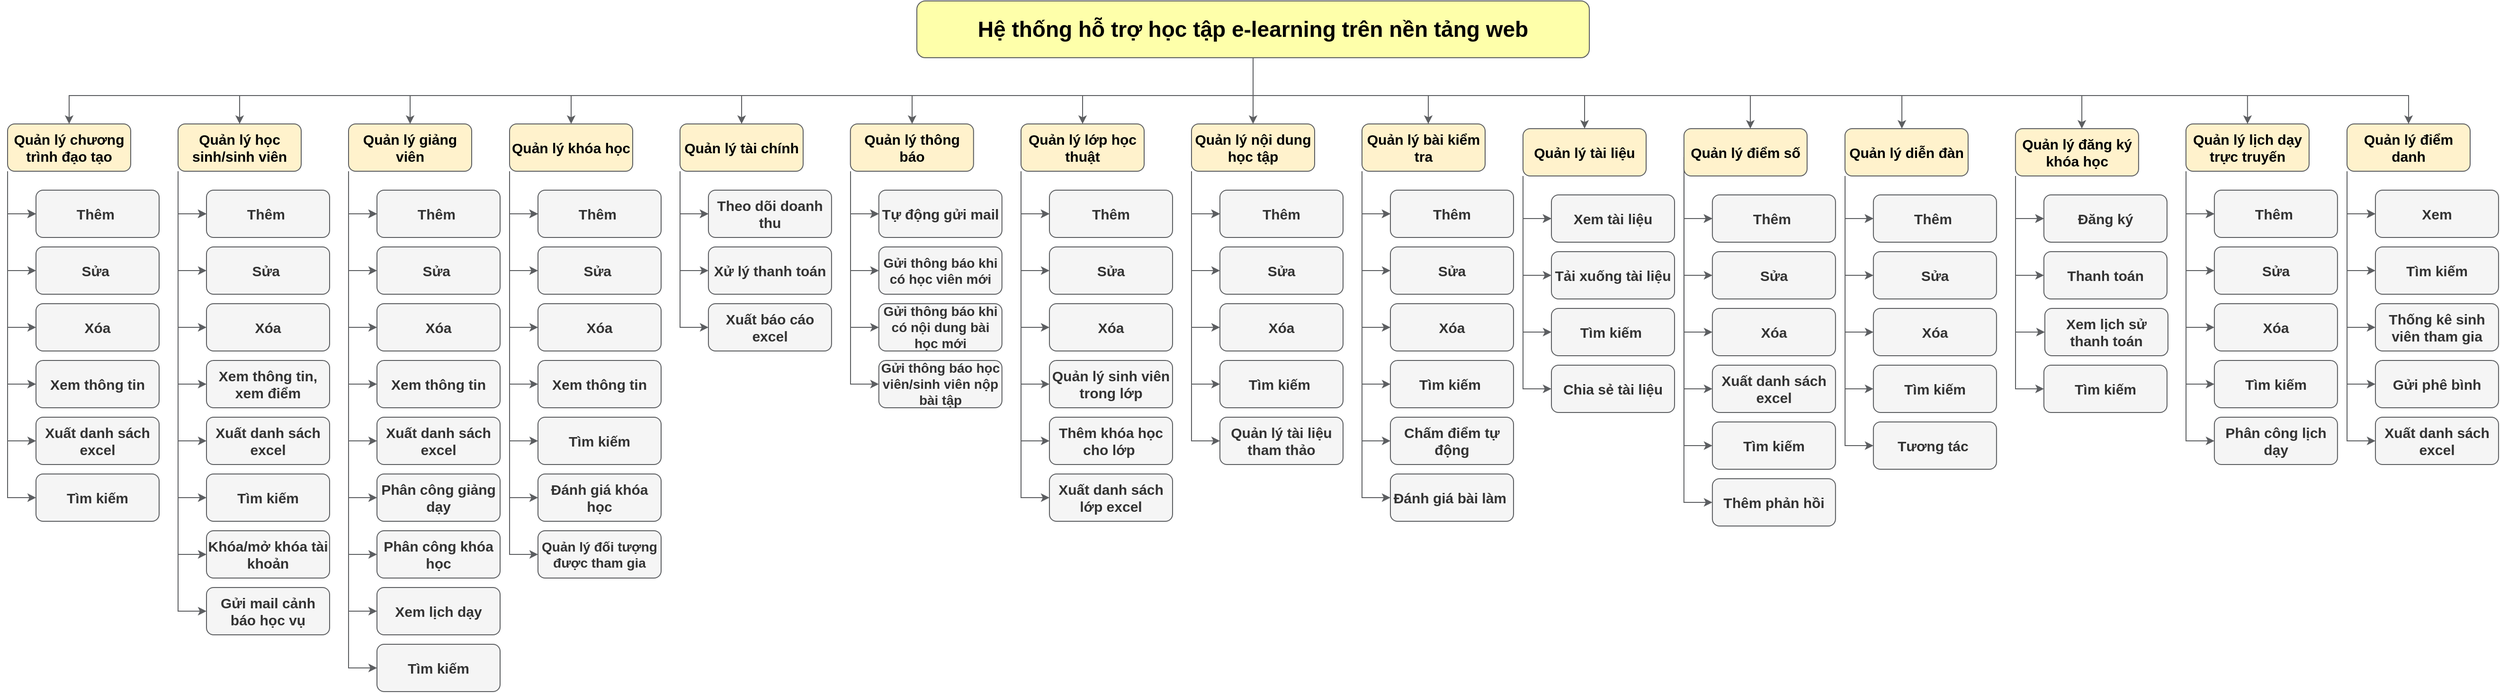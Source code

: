 <mxfile version="27.1.6">
  <diagram name="Page-1" id="I-7YPhFpCVGjYqoQ73Ly">
    <mxGraphModel dx="4997" dy="2377" grid="1" gridSize="10" guides="1" tooltips="1" connect="1" arrows="1" fold="1" page="1" pageScale="1" pageWidth="850" pageHeight="1100" math="0" shadow="0">
      <root>
        <mxCell id="0" />
        <mxCell id="1" parent="0" />
        <mxCell id="hVVMpaapmV8Wa0ZIryD7-13" style="edgeStyle=orthogonalEdgeStyle;rounded=0;orthogonalLoop=1;jettySize=auto;html=1;fontStyle=1;fontSize=15;fillColor=#cdeb8b;strokeColor=light-dark(#5c5e61, #babdc0);" parent="1" source="hVVMpaapmV8Wa0ZIryD7-2" target="hVVMpaapmV8Wa0ZIryD7-3" edge="1">
          <mxGeometry relative="1" as="geometry">
            <Array as="points">
              <mxPoint x="1115" y="110" />
              <mxPoint x="45" y="110" />
            </Array>
          </mxGeometry>
        </mxCell>
        <mxCell id="hVVMpaapmV8Wa0ZIryD7-36" style="edgeStyle=orthogonalEdgeStyle;rounded=0;orthogonalLoop=1;jettySize=auto;html=1;fontStyle=1;fontSize=15;fillColor=#cdeb8b;strokeColor=light-dark(#5c5e61, #babdc0);" parent="1" source="hVVMpaapmV8Wa0ZIryD7-2" target="hVVMpaapmV8Wa0ZIryD7-30" edge="1">
          <mxGeometry relative="1" as="geometry">
            <Array as="points">
              <mxPoint x="1115" y="110" />
              <mxPoint x="225" y="110" />
            </Array>
          </mxGeometry>
        </mxCell>
        <mxCell id="hVVMpaapmV8Wa0ZIryD7-163" style="edgeStyle=orthogonalEdgeStyle;rounded=0;orthogonalLoop=1;jettySize=auto;html=1;entryX=0.5;entryY=0;entryDx=0;entryDy=0;fontStyle=1;fontSize=15;fillColor=#cdeb8b;strokeColor=light-dark(#5c5e61, #babdc0);" parent="1" source="hVVMpaapmV8Wa0ZIryD7-2" target="hVVMpaapmV8Wa0ZIryD7-47" edge="1">
          <mxGeometry relative="1" as="geometry">
            <Array as="points">
              <mxPoint x="1115" y="110" />
              <mxPoint x="395" y="110" />
            </Array>
          </mxGeometry>
        </mxCell>
        <mxCell id="hVVMpaapmV8Wa0ZIryD7-164" style="edgeStyle=orthogonalEdgeStyle;rounded=0;orthogonalLoop=1;jettySize=auto;html=1;fontStyle=1;fontSize=15;fillColor=#cdeb8b;strokeColor=light-dark(#5c5e61, #babdc0);" parent="1" source="hVVMpaapmV8Wa0ZIryD7-2" target="hVVMpaapmV8Wa0ZIryD7-67" edge="1">
          <mxGeometry relative="1" as="geometry">
            <Array as="points">
              <mxPoint x="1115" y="110" />
              <mxPoint x="575" y="110" />
            </Array>
          </mxGeometry>
        </mxCell>
        <mxCell id="hVVMpaapmV8Wa0ZIryD7-165" style="edgeStyle=orthogonalEdgeStyle;rounded=0;orthogonalLoop=1;jettySize=auto;html=1;fontStyle=1;fontSize=15;fillColor=#cdeb8b;strokeColor=light-dark(#5c5e61, #babdc0);" parent="1" source="hVVMpaapmV8Wa0ZIryD7-2" target="hVVMpaapmV8Wa0ZIryD7-98" edge="1">
          <mxGeometry relative="1" as="geometry">
            <Array as="points">
              <mxPoint x="1115" y="110" />
              <mxPoint x="755" y="110" />
            </Array>
          </mxGeometry>
        </mxCell>
        <mxCell id="hVVMpaapmV8Wa0ZIryD7-166" style="edgeStyle=orthogonalEdgeStyle;rounded=0;orthogonalLoop=1;jettySize=auto;html=1;fontStyle=1;fontSize=15;fillColor=#cdeb8b;strokeColor=light-dark(#5c5e61, #babdc0);" parent="1" source="hVVMpaapmV8Wa0ZIryD7-2" target="hVVMpaapmV8Wa0ZIryD7-112" edge="1">
          <mxGeometry relative="1" as="geometry" />
        </mxCell>
        <mxCell id="hVVMpaapmV8Wa0ZIryD7-167" style="edgeStyle=orthogonalEdgeStyle;rounded=0;orthogonalLoop=1;jettySize=auto;html=1;fontStyle=1;fontSize=15;fillColor=#cdeb8b;strokeColor=light-dark(#5c5e61, #babdc0);" parent="1" source="hVVMpaapmV8Wa0ZIryD7-2" target="hVVMpaapmV8Wa0ZIryD7-121" edge="1">
          <mxGeometry relative="1" as="geometry">
            <Array as="points">
              <mxPoint x="1115" y="110" />
              <mxPoint x="1300" y="110" />
            </Array>
          </mxGeometry>
        </mxCell>
        <mxCell id="hVVMpaapmV8Wa0ZIryD7-168" style="edgeStyle=orthogonalEdgeStyle;rounded=0;orthogonalLoop=1;jettySize=auto;html=1;fontStyle=1;fontSize=15;fillColor=#cdeb8b;strokeColor=light-dark(#5c5e61, #babdc0);" parent="1" source="hVVMpaapmV8Wa0ZIryD7-2" target="hVVMpaapmV8Wa0ZIryD7-137" edge="1">
          <mxGeometry relative="1" as="geometry">
            <Array as="points">
              <mxPoint x="1115" y="110" />
              <mxPoint x="1465" y="110" />
            </Array>
          </mxGeometry>
        </mxCell>
        <mxCell id="hVVMpaapmV8Wa0ZIryD7-169" style="edgeStyle=orthogonalEdgeStyle;rounded=0;orthogonalLoop=1;jettySize=auto;html=1;fontStyle=1;fontSize=15;fillColor=#cdeb8b;strokeColor=light-dark(#5c5e61, #babdc0);" parent="1" source="hVVMpaapmV8Wa0ZIryD7-2" target="hVVMpaapmV8Wa0ZIryD7-147" edge="1">
          <mxGeometry relative="1" as="geometry">
            <Array as="points">
              <mxPoint x="1115" y="110" />
              <mxPoint x="1640" y="110" />
            </Array>
          </mxGeometry>
        </mxCell>
        <mxCell id="hVVMpaapmV8Wa0ZIryD7-205" style="edgeStyle=orthogonalEdgeStyle;rounded=0;orthogonalLoop=1;jettySize=auto;html=1;fontStyle=1;fontSize=15;fillColor=#cdeb8b;strokeColor=light-dark(#5c5e61, #babdc0);" parent="1" source="hVVMpaapmV8Wa0ZIryD7-2" target="hVVMpaapmV8Wa0ZIryD7-196" edge="1">
          <mxGeometry relative="1" as="geometry">
            <Array as="points">
              <mxPoint x="1115" y="110" />
              <mxPoint x="1800" y="110" />
            </Array>
          </mxGeometry>
        </mxCell>
        <mxCell id="hVVMpaapmV8Wa0ZIryD7-226" style="edgeStyle=orthogonalEdgeStyle;rounded=0;orthogonalLoop=1;jettySize=auto;html=1;fontStyle=1;fontSize=15;fillColor=#cdeb8b;strokeColor=light-dark(#5c5e61, #babdc0);" parent="1" source="hVVMpaapmV8Wa0ZIryD7-2" target="hVVMpaapmV8Wa0ZIryD7-215" edge="1">
          <mxGeometry relative="1" as="geometry">
            <Array as="points">
              <mxPoint x="1115" y="110" />
              <mxPoint x="1990" y="110" />
            </Array>
          </mxGeometry>
        </mxCell>
        <mxCell id="K12MKA1-OW6YJmMNlb4H-12" style="edgeStyle=orthogonalEdgeStyle;rounded=0;orthogonalLoop=1;jettySize=auto;html=1;fontStyle=1;fontSize=15;fillColor=#cdeb8b;strokeColor=light-dark(#5c5e61, #babdc0);" parent="1" source="hVVMpaapmV8Wa0ZIryD7-2" target="K12MKA1-OW6YJmMNlb4H-6" edge="1">
          <mxGeometry relative="1" as="geometry">
            <Array as="points">
              <mxPoint x="1115" y="110" />
              <mxPoint x="935" y="110" />
            </Array>
          </mxGeometry>
        </mxCell>
        <mxCell id="ZhgXvfHGEHcza7X1Rqpc-42" style="edgeStyle=orthogonalEdgeStyle;rounded=0;orthogonalLoop=1;jettySize=auto;html=1;entryX=0.5;entryY=0;entryDx=0;entryDy=0;fontStyle=1;fontSize=15;fillColor=#cdeb8b;strokeColor=light-dark(#5c5e61, #babdc0);" parent="1" source="hVVMpaapmV8Wa0ZIryD7-2" target="ZhgXvfHGEHcza7X1Rqpc-17" edge="1">
          <mxGeometry relative="1" as="geometry">
            <Array as="points">
              <mxPoint x="1115" y="110" />
              <mxPoint x="2165" y="110" />
            </Array>
          </mxGeometry>
        </mxCell>
        <mxCell id="ZhgXvfHGEHcza7X1Rqpc-44" style="edgeStyle=orthogonalEdgeStyle;rounded=0;orthogonalLoop=1;jettySize=auto;html=1;entryX=0.5;entryY=0;entryDx=0;entryDy=0;fontStyle=1;fontSize=15;fillColor=#cdeb8b;strokeColor=light-dark(#5c5e61, #babdc0);" parent="1" source="hVVMpaapmV8Wa0ZIryD7-2" target="ZhgXvfHGEHcza7X1Rqpc-30" edge="1">
          <mxGeometry relative="1" as="geometry">
            <Array as="points">
              <mxPoint x="1115" y="110" />
              <mxPoint x="2335" y="110" />
            </Array>
          </mxGeometry>
        </mxCell>
        <mxCell id="d4mhX9AN3Qhngk1k2WE8-20" style="edgeStyle=orthogonalEdgeStyle;rounded=0;orthogonalLoop=1;jettySize=auto;html=1;fontStyle=1;fontSize=15;fillColor=#cdeb8b;strokeColor=light-dark(#5c5e61, #babdc0);" parent="1" source="hVVMpaapmV8Wa0ZIryD7-2" target="d4mhX9AN3Qhngk1k2WE8-10" edge="1">
          <mxGeometry relative="1" as="geometry">
            <Array as="points">
              <mxPoint x="1115" y="110" />
              <mxPoint x="-135" y="110" />
            </Array>
          </mxGeometry>
        </mxCell>
        <mxCell id="hVVMpaapmV8Wa0ZIryD7-2" value="&lt;font style=&quot;font-size: 23px;&quot;&gt;Hệ thống hỗ trợ học tập e-learning trên nền tảng web&lt;/font&gt;" style="rounded=1;whiteSpace=wrap;html=1;fontStyle=1;fontSize=15;fillColor=#FEFFAA;strokeColor=light-dark(#5c5e61, #babdc0);" parent="1" vertex="1">
          <mxGeometry x="760" y="10" width="710" height="60" as="geometry" />
        </mxCell>
        <mxCell id="hVVMpaapmV8Wa0ZIryD7-15" style="edgeStyle=orthogonalEdgeStyle;rounded=0;orthogonalLoop=1;jettySize=auto;html=1;entryX=0;entryY=0.5;entryDx=0;entryDy=0;fontStyle=1;fontSize=15;fillColor=#f5f5f5;strokeColor=light-dark(#5c5e61, #babdc0);" parent="1" source="hVVMpaapmV8Wa0ZIryD7-3" target="hVVMpaapmV8Wa0ZIryD7-7" edge="1">
          <mxGeometry relative="1" as="geometry">
            <Array as="points">
              <mxPoint x="-20" y="235" />
            </Array>
          </mxGeometry>
        </mxCell>
        <mxCell id="hVVMpaapmV8Wa0ZIryD7-17" style="edgeStyle=orthogonalEdgeStyle;rounded=0;orthogonalLoop=1;jettySize=auto;html=1;entryX=0;entryY=0.5;entryDx=0;entryDy=0;fontStyle=1;fontSize=15;fillColor=#f5f5f5;strokeColor=light-dark(#5c5e61, #babdc0);" parent="1" source="hVVMpaapmV8Wa0ZIryD7-3" target="hVVMpaapmV8Wa0ZIryD7-7" edge="1">
          <mxGeometry relative="1" as="geometry">
            <Array as="points">
              <mxPoint x="-20" y="235" />
            </Array>
          </mxGeometry>
        </mxCell>
        <mxCell id="hVVMpaapmV8Wa0ZIryD7-18" style="edgeStyle=orthogonalEdgeStyle;rounded=0;orthogonalLoop=1;jettySize=auto;html=1;entryX=0;entryY=0.5;entryDx=0;entryDy=0;fontStyle=1;fontSize=15;fillColor=#f5f5f5;strokeColor=light-dark(#5c5e61, #babdc0);" parent="1" source="hVVMpaapmV8Wa0ZIryD7-3" target="hVVMpaapmV8Wa0ZIryD7-8" edge="1">
          <mxGeometry relative="1" as="geometry">
            <Array as="points">
              <mxPoint x="-20" y="295" />
            </Array>
          </mxGeometry>
        </mxCell>
        <mxCell id="hVVMpaapmV8Wa0ZIryD7-19" style="edgeStyle=orthogonalEdgeStyle;rounded=0;orthogonalLoop=1;jettySize=auto;html=1;entryX=0;entryY=0.5;entryDx=0;entryDy=0;fontStyle=1;fontSize=15;fillColor=#f5f5f5;strokeColor=light-dark(#5c5e61, #babdc0);" parent="1" source="hVVMpaapmV8Wa0ZIryD7-3" target="hVVMpaapmV8Wa0ZIryD7-9" edge="1">
          <mxGeometry relative="1" as="geometry">
            <Array as="points">
              <mxPoint x="-20" y="355" />
            </Array>
          </mxGeometry>
        </mxCell>
        <mxCell id="hVVMpaapmV8Wa0ZIryD7-20" style="edgeStyle=orthogonalEdgeStyle;rounded=0;orthogonalLoop=1;jettySize=auto;html=1;entryX=0;entryY=0.5;entryDx=0;entryDy=0;fontStyle=1;fontSize=15;fillColor=#f5f5f5;strokeColor=light-dark(#5c5e61, #babdc0);" parent="1" source="hVVMpaapmV8Wa0ZIryD7-3" target="hVVMpaapmV8Wa0ZIryD7-10" edge="1">
          <mxGeometry relative="1" as="geometry">
            <Array as="points">
              <mxPoint x="-20" y="415" />
            </Array>
          </mxGeometry>
        </mxCell>
        <mxCell id="hVVMpaapmV8Wa0ZIryD7-21" style="edgeStyle=orthogonalEdgeStyle;rounded=0;orthogonalLoop=1;jettySize=auto;html=1;entryX=0;entryY=0.5;entryDx=0;entryDy=0;fontStyle=1;fontSize=15;fillColor=#f5f5f5;strokeColor=light-dark(#5c5e61, #babdc0);" parent="1" source="hVVMpaapmV8Wa0ZIryD7-3" target="hVVMpaapmV8Wa0ZIryD7-12" edge="1">
          <mxGeometry relative="1" as="geometry">
            <Array as="points">
              <mxPoint x="-20" y="475" />
            </Array>
          </mxGeometry>
        </mxCell>
        <mxCell id="hVVMpaapmV8Wa0ZIryD7-77" style="edgeStyle=orthogonalEdgeStyle;rounded=0;orthogonalLoop=1;jettySize=auto;html=1;entryX=0;entryY=0.5;entryDx=0;entryDy=0;fontStyle=1;fontSize=15;fillColor=#f5f5f5;strokeColor=light-dark(#5c5e61, #babdc0);" parent="1" source="hVVMpaapmV8Wa0ZIryD7-3" target="hVVMpaapmV8Wa0ZIryD7-75" edge="1">
          <mxGeometry relative="1" as="geometry">
            <Array as="points">
              <mxPoint x="-20" y="535" />
            </Array>
          </mxGeometry>
        </mxCell>
        <mxCell id="hVVMpaapmV8Wa0ZIryD7-173" style="edgeStyle=orthogonalEdgeStyle;rounded=0;orthogonalLoop=1;jettySize=auto;html=1;entryX=0;entryY=0.5;entryDx=0;entryDy=0;fontStyle=1;fontSize=15;fillColor=#f5f5f5;strokeColor=light-dark(#5c5e61, #babdc0);" parent="1" source="hVVMpaapmV8Wa0ZIryD7-3" target="hVVMpaapmV8Wa0ZIryD7-171" edge="1">
          <mxGeometry relative="1" as="geometry">
            <Array as="points">
              <mxPoint x="-20" y="595" />
            </Array>
          </mxGeometry>
        </mxCell>
        <mxCell id="ZhgXvfHGEHcza7X1Rqpc-39" style="edgeStyle=orthogonalEdgeStyle;rounded=0;orthogonalLoop=1;jettySize=auto;html=1;entryX=0;entryY=0.5;entryDx=0;entryDy=0;fontStyle=1;fontSize=15;fillColor=#f5f5f5;strokeColor=light-dark(#5c5e61, #babdc0);" parent="1" source="hVVMpaapmV8Wa0ZIryD7-3" target="ZhgXvfHGEHcza7X1Rqpc-38" edge="1">
          <mxGeometry relative="1" as="geometry">
            <Array as="points">
              <mxPoint x="-20" y="655" />
            </Array>
          </mxGeometry>
        </mxCell>
        <mxCell id="hVVMpaapmV8Wa0ZIryD7-3" value="&lt;p style=&quot;white-space-collapse: preserve;&quot; dir=&quot;auto&quot;&gt;Quản lý học sinh/sinh viên&lt;/p&gt;" style="rounded=1;whiteSpace=wrap;html=1;horizontal=1;fontStyle=1;fontSize=15;fillColor=#fff2cc;strokeColor=light-dark(#5c5e61, #babdc0);" parent="1" vertex="1">
          <mxGeometry x="-20" y="140" width="130" height="50" as="geometry" />
        </mxCell>
        <mxCell id="hVVMpaapmV8Wa0ZIryD7-7" value="&lt;p style=&quot;white-space-collapse: preserve;&quot; dir=&quot;auto&quot;&gt;Thêm &lt;/p&gt;" style="rounded=1;whiteSpace=wrap;html=1;horizontal=1;fontStyle=1;fontSize=15;fillColor=#f5f5f5;strokeColor=light-dark(#5c5e61, #babdc0);fontColor=#333333;" parent="1" vertex="1">
          <mxGeometry x="10" y="210" width="130" height="50" as="geometry" />
        </mxCell>
        <mxCell id="hVVMpaapmV8Wa0ZIryD7-8" value="&lt;p style=&quot;white-space-collapse: preserve;&quot; dir=&quot;auto&quot;&gt;Sửa &lt;/p&gt;" style="rounded=1;whiteSpace=wrap;html=1;horizontal=1;fontStyle=1;fontSize=15;fillColor=#f5f5f5;strokeColor=light-dark(#5c5e61, #babdc0);fontColor=#333333;" parent="1" vertex="1">
          <mxGeometry x="10" y="270" width="130" height="50" as="geometry" />
        </mxCell>
        <mxCell id="hVVMpaapmV8Wa0ZIryD7-9" value="Xóa" style="rounded=1;whiteSpace=wrap;html=1;horizontal=1;fontStyle=1;fontSize=15;fillColor=#f5f5f5;strokeColor=light-dark(#5c5e61, #babdc0);fontColor=#333333;" parent="1" vertex="1">
          <mxGeometry x="10" y="330" width="130" height="50" as="geometry" />
        </mxCell>
        <mxCell id="hVVMpaapmV8Wa0ZIryD7-10" value="Xem thông tin, xem điểm" style="rounded=1;whiteSpace=wrap;html=1;horizontal=1;fontStyle=1;fontSize=15;fillColor=#f5f5f5;strokeColor=light-dark(#5c5e61, #babdc0);fontColor=#333333;" parent="1" vertex="1">
          <mxGeometry x="10" y="390" width="130" height="50" as="geometry" />
        </mxCell>
        <mxCell id="hVVMpaapmV8Wa0ZIryD7-12" value="Xuất danh sách excel" style="rounded=1;whiteSpace=wrap;html=1;horizontal=1;fontStyle=1;fontSize=15;fillColor=#f5f5f5;strokeColor=light-dark(#5c5e61, #babdc0);fontColor=#333333;" parent="1" vertex="1">
          <mxGeometry x="10" y="450" width="130" height="50" as="geometry" />
        </mxCell>
        <mxCell id="hVVMpaapmV8Wa0ZIryD7-24" style="edgeStyle=orthogonalEdgeStyle;rounded=0;orthogonalLoop=1;jettySize=auto;html=1;entryX=0;entryY=0.5;entryDx=0;entryDy=0;fontStyle=1;fontSize=15;fillColor=#f5f5f5;strokeColor=light-dark(#5c5e61, #babdc0);" parent="1" source="hVVMpaapmV8Wa0ZIryD7-30" target="hVVMpaapmV8Wa0ZIryD7-31" edge="1">
          <mxGeometry relative="1" as="geometry">
            <Array as="points">
              <mxPoint x="160" y="235" />
            </Array>
          </mxGeometry>
        </mxCell>
        <mxCell id="hVVMpaapmV8Wa0ZIryD7-25" style="edgeStyle=orthogonalEdgeStyle;rounded=0;orthogonalLoop=1;jettySize=auto;html=1;entryX=0;entryY=0.5;entryDx=0;entryDy=0;fontStyle=1;fontSize=15;fillColor=#f5f5f5;strokeColor=light-dark(#5c5e61, #babdc0);" parent="1" source="hVVMpaapmV8Wa0ZIryD7-30" target="hVVMpaapmV8Wa0ZIryD7-31" edge="1">
          <mxGeometry relative="1" as="geometry">
            <Array as="points">
              <mxPoint x="160" y="235" />
            </Array>
          </mxGeometry>
        </mxCell>
        <mxCell id="hVVMpaapmV8Wa0ZIryD7-26" style="edgeStyle=orthogonalEdgeStyle;rounded=0;orthogonalLoop=1;jettySize=auto;html=1;entryX=0;entryY=0.5;entryDx=0;entryDy=0;fontStyle=1;fontSize=15;fillColor=#f5f5f5;strokeColor=light-dark(#5c5e61, #babdc0);" parent="1" source="hVVMpaapmV8Wa0ZIryD7-30" target="hVVMpaapmV8Wa0ZIryD7-32" edge="1">
          <mxGeometry relative="1" as="geometry">
            <Array as="points">
              <mxPoint x="160" y="295" />
            </Array>
          </mxGeometry>
        </mxCell>
        <mxCell id="hVVMpaapmV8Wa0ZIryD7-27" style="edgeStyle=orthogonalEdgeStyle;rounded=0;orthogonalLoop=1;jettySize=auto;html=1;entryX=0;entryY=0.5;entryDx=0;entryDy=0;fontStyle=1;fontSize=15;fillColor=#f5f5f5;strokeColor=light-dark(#5c5e61, #babdc0);" parent="1" source="hVVMpaapmV8Wa0ZIryD7-30" target="hVVMpaapmV8Wa0ZIryD7-33" edge="1">
          <mxGeometry relative="1" as="geometry">
            <Array as="points">
              <mxPoint x="160" y="355" />
            </Array>
          </mxGeometry>
        </mxCell>
        <mxCell id="hVVMpaapmV8Wa0ZIryD7-28" style="edgeStyle=orthogonalEdgeStyle;rounded=0;orthogonalLoop=1;jettySize=auto;html=1;entryX=0;entryY=0.5;entryDx=0;entryDy=0;fontStyle=1;fontSize=15;fillColor=#f5f5f5;strokeColor=light-dark(#5c5e61, #babdc0);" parent="1" source="hVVMpaapmV8Wa0ZIryD7-30" target="hVVMpaapmV8Wa0ZIryD7-34" edge="1">
          <mxGeometry relative="1" as="geometry">
            <Array as="points">
              <mxPoint x="160" y="415" />
            </Array>
          </mxGeometry>
        </mxCell>
        <mxCell id="hVVMpaapmV8Wa0ZIryD7-29" style="edgeStyle=orthogonalEdgeStyle;rounded=0;orthogonalLoop=1;jettySize=auto;html=1;entryX=0;entryY=0.5;entryDx=0;entryDy=0;fontStyle=1;fontSize=15;fillColor=#f5f5f5;strokeColor=light-dark(#5c5e61, #babdc0);" parent="1" source="hVVMpaapmV8Wa0ZIryD7-30" target="hVVMpaapmV8Wa0ZIryD7-35" edge="1">
          <mxGeometry relative="1" as="geometry">
            <Array as="points">
              <mxPoint x="160" y="475" />
            </Array>
          </mxGeometry>
        </mxCell>
        <mxCell id="hVVMpaapmV8Wa0ZIryD7-57" style="edgeStyle=orthogonalEdgeStyle;rounded=0;orthogonalLoop=1;jettySize=auto;html=1;entryX=0;entryY=0.5;entryDx=0;entryDy=0;fontStyle=1;fontSize=15;fillColor=#f5f5f5;strokeColor=light-dark(#5c5e61, #babdc0);" parent="1" source="hVVMpaapmV8Wa0ZIryD7-30" target="hVVMpaapmV8Wa0ZIryD7-37" edge="1">
          <mxGeometry relative="1" as="geometry">
            <Array as="points">
              <mxPoint x="160" y="535" />
            </Array>
          </mxGeometry>
        </mxCell>
        <mxCell id="hVVMpaapmV8Wa0ZIryD7-58" style="edgeStyle=orthogonalEdgeStyle;rounded=0;orthogonalLoop=1;jettySize=auto;html=1;entryX=0;entryY=0.5;entryDx=0;entryDy=0;fontStyle=1;fontSize=15;fillColor=#f5f5f5;strokeColor=light-dark(#5c5e61, #babdc0);" parent="1" source="hVVMpaapmV8Wa0ZIryD7-30" target="hVVMpaapmV8Wa0ZIryD7-38" edge="1">
          <mxGeometry relative="1" as="geometry">
            <Array as="points">
              <mxPoint x="160" y="595" />
            </Array>
          </mxGeometry>
        </mxCell>
        <mxCell id="hVVMpaapmV8Wa0ZIryD7-81" style="edgeStyle=orthogonalEdgeStyle;rounded=0;orthogonalLoop=1;jettySize=auto;html=1;entryX=0;entryY=0.5;entryDx=0;entryDy=0;fontStyle=1;fontSize=15;fillColor=#f5f5f5;strokeColor=light-dark(#5c5e61, #babdc0);" parent="1" source="hVVMpaapmV8Wa0ZIryD7-30" target="hVVMpaapmV8Wa0ZIryD7-80" edge="1">
          <mxGeometry relative="1" as="geometry">
            <Array as="points">
              <mxPoint x="160" y="655" />
            </Array>
          </mxGeometry>
        </mxCell>
        <mxCell id="hVVMpaapmV8Wa0ZIryD7-175" style="edgeStyle=orthogonalEdgeStyle;rounded=0;orthogonalLoop=1;jettySize=auto;html=1;entryX=0;entryY=0.5;entryDx=0;entryDy=0;fontStyle=1;fontSize=15;fillColor=#f5f5f5;strokeColor=light-dark(#5c5e61, #babdc0);" parent="1" source="hVVMpaapmV8Wa0ZIryD7-30" target="hVVMpaapmV8Wa0ZIryD7-174" edge="1">
          <mxGeometry relative="1" as="geometry">
            <Array as="points">
              <mxPoint x="160" y="715" />
            </Array>
          </mxGeometry>
        </mxCell>
        <mxCell id="hVVMpaapmV8Wa0ZIryD7-30" value="&lt;p style=&quot;white-space-collapse: preserve;&quot; dir=&quot;auto&quot;&gt;Quản lý giảng viên&lt;/p&gt;" style="rounded=1;whiteSpace=wrap;html=1;horizontal=1;fontStyle=1;fontSize=15;fillColor=#fff2cc;strokeColor=light-dark(#5c5e61, #babdc0);" parent="1" vertex="1">
          <mxGeometry x="160" y="140" width="130" height="50" as="geometry" />
        </mxCell>
        <mxCell id="hVVMpaapmV8Wa0ZIryD7-31" value="&lt;p style=&quot;white-space-collapse: preserve;&quot; dir=&quot;auto&quot;&gt;Thêm &lt;/p&gt;" style="rounded=1;whiteSpace=wrap;html=1;horizontal=1;fontStyle=1;fontSize=15;fillColor=#f5f5f5;strokeColor=light-dark(#5c5e61, #babdc0);fontColor=#333333;" parent="1" vertex="1">
          <mxGeometry x="190" y="210" width="130" height="50" as="geometry" />
        </mxCell>
        <mxCell id="hVVMpaapmV8Wa0ZIryD7-32" value="&lt;p style=&quot;white-space-collapse: preserve;&quot; dir=&quot;auto&quot;&gt;Sửa &lt;/p&gt;" style="rounded=1;whiteSpace=wrap;html=1;horizontal=1;fontStyle=1;fontSize=15;fillColor=#f5f5f5;strokeColor=light-dark(#5c5e61, #babdc0);fontColor=#333333;" parent="1" vertex="1">
          <mxGeometry x="190" y="270" width="130" height="50" as="geometry" />
        </mxCell>
        <mxCell id="hVVMpaapmV8Wa0ZIryD7-33" value="Xóa" style="rounded=1;whiteSpace=wrap;html=1;horizontal=1;fontStyle=1;fontSize=15;fillColor=#f5f5f5;strokeColor=light-dark(#5c5e61, #babdc0);fontColor=#333333;" parent="1" vertex="1">
          <mxGeometry x="190" y="330" width="130" height="50" as="geometry" />
        </mxCell>
        <mxCell id="hVVMpaapmV8Wa0ZIryD7-34" value="Xem thông tin" style="rounded=1;whiteSpace=wrap;html=1;horizontal=1;fontStyle=1;fontSize=15;fillColor=#f5f5f5;strokeColor=light-dark(#5c5e61, #babdc0);fontColor=#333333;" parent="1" vertex="1">
          <mxGeometry x="190" y="390" width="130" height="50" as="geometry" />
        </mxCell>
        <mxCell id="hVVMpaapmV8Wa0ZIryD7-35" value="Xuất danh sách excel" style="rounded=1;whiteSpace=wrap;html=1;horizontal=1;fontStyle=1;fontSize=15;fillColor=#f5f5f5;strokeColor=light-dark(#5c5e61, #babdc0);fontColor=#333333;" parent="1" vertex="1">
          <mxGeometry x="190" y="450" width="130" height="50" as="geometry" />
        </mxCell>
        <mxCell id="hVVMpaapmV8Wa0ZIryD7-37" value="Phân công giảng dạy" style="rounded=1;whiteSpace=wrap;html=1;horizontal=1;fontStyle=1;fontSize=15;fillColor=#f5f5f5;strokeColor=light-dark(#5c5e61, #babdc0);fontColor=#333333;" parent="1" vertex="1">
          <mxGeometry x="190" y="510" width="130" height="50" as="geometry" />
        </mxCell>
        <mxCell id="hVVMpaapmV8Wa0ZIryD7-38" value="Phân công khóa học" style="rounded=1;whiteSpace=wrap;html=1;horizontal=1;fontStyle=1;fontSize=15;fillColor=#f5f5f5;strokeColor=light-dark(#5c5e61, #babdc0);fontColor=#333333;" parent="1" vertex="1">
          <mxGeometry x="190" y="570" width="130" height="50" as="geometry" />
        </mxCell>
        <mxCell id="hVVMpaapmV8Wa0ZIryD7-41" style="edgeStyle=orthogonalEdgeStyle;rounded=0;orthogonalLoop=1;jettySize=auto;html=1;entryX=0;entryY=0.5;entryDx=0;entryDy=0;fontStyle=1;fontSize=15;fillColor=#f5f5f5;strokeColor=light-dark(#5c5e61, #babdc0);" parent="1" source="hVVMpaapmV8Wa0ZIryD7-47" target="hVVMpaapmV8Wa0ZIryD7-48" edge="1">
          <mxGeometry relative="1" as="geometry">
            <Array as="points">
              <mxPoint x="330" y="235" />
            </Array>
          </mxGeometry>
        </mxCell>
        <mxCell id="hVVMpaapmV8Wa0ZIryD7-42" style="edgeStyle=orthogonalEdgeStyle;rounded=0;orthogonalLoop=1;jettySize=auto;html=1;entryX=0;entryY=0.5;entryDx=0;entryDy=0;fontStyle=1;fontSize=15;fillColor=#f5f5f5;strokeColor=light-dark(#5c5e61, #babdc0);" parent="1" source="hVVMpaapmV8Wa0ZIryD7-47" target="hVVMpaapmV8Wa0ZIryD7-48" edge="1">
          <mxGeometry relative="1" as="geometry">
            <Array as="points">
              <mxPoint x="330" y="235" />
            </Array>
          </mxGeometry>
        </mxCell>
        <mxCell id="hVVMpaapmV8Wa0ZIryD7-43" style="edgeStyle=orthogonalEdgeStyle;rounded=0;orthogonalLoop=1;jettySize=auto;html=1;entryX=0;entryY=0.5;entryDx=0;entryDy=0;fontStyle=1;fontSize=15;fillColor=#f5f5f5;strokeColor=light-dark(#5c5e61, #babdc0);" parent="1" source="hVVMpaapmV8Wa0ZIryD7-47" target="hVVMpaapmV8Wa0ZIryD7-49" edge="1">
          <mxGeometry relative="1" as="geometry">
            <Array as="points">
              <mxPoint x="330" y="295" />
            </Array>
          </mxGeometry>
        </mxCell>
        <mxCell id="hVVMpaapmV8Wa0ZIryD7-44" style="edgeStyle=orthogonalEdgeStyle;rounded=0;orthogonalLoop=1;jettySize=auto;html=1;entryX=0;entryY=0.5;entryDx=0;entryDy=0;fontStyle=1;fontSize=15;fillColor=#f5f5f5;strokeColor=light-dark(#5c5e61, #babdc0);" parent="1" source="hVVMpaapmV8Wa0ZIryD7-47" target="hVVMpaapmV8Wa0ZIryD7-50" edge="1">
          <mxGeometry relative="1" as="geometry">
            <Array as="points">
              <mxPoint x="330" y="355" />
            </Array>
          </mxGeometry>
        </mxCell>
        <mxCell id="hVVMpaapmV8Wa0ZIryD7-45" style="edgeStyle=orthogonalEdgeStyle;rounded=0;orthogonalLoop=1;jettySize=auto;html=1;entryX=0;entryY=0.5;entryDx=0;entryDy=0;fontStyle=1;fontSize=15;fillColor=#f5f5f5;strokeColor=light-dark(#5c5e61, #babdc0);" parent="1" source="hVVMpaapmV8Wa0ZIryD7-47" target="hVVMpaapmV8Wa0ZIryD7-51" edge="1">
          <mxGeometry relative="1" as="geometry">
            <Array as="points">
              <mxPoint x="330" y="415" />
            </Array>
          </mxGeometry>
        </mxCell>
        <mxCell id="hVVMpaapmV8Wa0ZIryD7-46" style="edgeStyle=orthogonalEdgeStyle;rounded=0;orthogonalLoop=1;jettySize=auto;html=1;entryX=0;entryY=0.5;entryDx=0;entryDy=0;fontStyle=1;fontSize=15;fillColor=#f5f5f5;strokeColor=light-dark(#5c5e61, #babdc0);" parent="1" source="hVVMpaapmV8Wa0ZIryD7-47" target="hVVMpaapmV8Wa0ZIryD7-59" edge="1">
          <mxGeometry relative="1" as="geometry">
            <Array as="points">
              <mxPoint x="330" y="475" />
            </Array>
            <mxPoint x="330" y="475" as="targetPoint" />
          </mxGeometry>
        </mxCell>
        <mxCell id="hVVMpaapmV8Wa0ZIryD7-177" style="edgeStyle=orthogonalEdgeStyle;rounded=0;orthogonalLoop=1;jettySize=auto;html=1;entryX=0;entryY=0.5;entryDx=0;entryDy=0;fontStyle=1;fontSize=15;fillColor=#f5f5f5;strokeColor=light-dark(#5c5e61, #babdc0);" parent="1" source="hVVMpaapmV8Wa0ZIryD7-47" target="hVVMpaapmV8Wa0ZIryD7-176" edge="1">
          <mxGeometry relative="1" as="geometry">
            <Array as="points">
              <mxPoint x="330" y="535" />
            </Array>
          </mxGeometry>
        </mxCell>
        <mxCell id="ZhgXvfHGEHcza7X1Rqpc-37" style="edgeStyle=orthogonalEdgeStyle;rounded=0;orthogonalLoop=1;jettySize=auto;html=1;entryX=0;entryY=0.5;entryDx=0;entryDy=0;fontStyle=1;fontSize=15;fillColor=#f5f5f5;strokeColor=light-dark(#5c5e61, #babdc0);" parent="1" source="hVVMpaapmV8Wa0ZIryD7-47" target="ZhgXvfHGEHcza7X1Rqpc-36" edge="1">
          <mxGeometry relative="1" as="geometry">
            <Array as="points">
              <mxPoint x="330" y="595" />
            </Array>
          </mxGeometry>
        </mxCell>
        <mxCell id="hVVMpaapmV8Wa0ZIryD7-47" value="&lt;p style=&quot;white-space-collapse: preserve;&quot; dir=&quot;auto&quot;&gt;Quản lý khóa học&lt;/p&gt;" style="rounded=1;whiteSpace=wrap;html=1;horizontal=1;fontStyle=1;fontSize=15;fillColor=#fff2cc;strokeColor=light-dark(#5c5e61, #babdc0);" parent="1" vertex="1">
          <mxGeometry x="330" y="140" width="130" height="50" as="geometry" />
        </mxCell>
        <mxCell id="hVVMpaapmV8Wa0ZIryD7-48" value="&lt;p style=&quot;white-space-collapse: preserve;&quot; dir=&quot;auto&quot;&gt;Thêm &lt;/p&gt;" style="rounded=1;whiteSpace=wrap;html=1;horizontal=1;fontStyle=1;fontSize=15;fillColor=#f5f5f5;strokeColor=light-dark(#5c5e61, #babdc0);fontColor=#333333;" parent="1" vertex="1">
          <mxGeometry x="360" y="210" width="130" height="50" as="geometry" />
        </mxCell>
        <mxCell id="hVVMpaapmV8Wa0ZIryD7-49" value="&lt;p style=&quot;white-space-collapse: preserve;&quot; dir=&quot;auto&quot;&gt;Sửa &lt;/p&gt;" style="rounded=1;whiteSpace=wrap;html=1;horizontal=1;fontStyle=1;fontSize=15;fillColor=#f5f5f5;strokeColor=light-dark(#5c5e61, #babdc0);fontColor=#333333;" parent="1" vertex="1">
          <mxGeometry x="360" y="270" width="130" height="50" as="geometry" />
        </mxCell>
        <mxCell id="hVVMpaapmV8Wa0ZIryD7-50" value="Xóa" style="rounded=1;whiteSpace=wrap;html=1;horizontal=1;fontStyle=1;fontSize=15;fillColor=#f5f5f5;strokeColor=light-dark(#5c5e61, #babdc0);fontColor=#333333;" parent="1" vertex="1">
          <mxGeometry x="360" y="330" width="130" height="50" as="geometry" />
        </mxCell>
        <mxCell id="hVVMpaapmV8Wa0ZIryD7-51" value="Xem thông tin" style="rounded=1;whiteSpace=wrap;html=1;horizontal=1;fontStyle=1;fontSize=15;fillColor=#f5f5f5;strokeColor=light-dark(#5c5e61, #babdc0);fontColor=#333333;" parent="1" vertex="1">
          <mxGeometry x="360" y="390" width="130" height="50" as="geometry" />
        </mxCell>
        <mxCell id="hVVMpaapmV8Wa0ZIryD7-59" value="Tìm kiếm" style="rounded=1;whiteSpace=wrap;html=1;horizontal=1;fontStyle=1;fontSize=15;fillColor=#f5f5f5;strokeColor=light-dark(#5c5e61, #babdc0);fontColor=#333333;" parent="1" vertex="1">
          <mxGeometry x="360" y="450" width="130" height="50" as="geometry" />
        </mxCell>
        <mxCell id="hVVMpaapmV8Wa0ZIryD7-61" style="edgeStyle=orthogonalEdgeStyle;rounded=0;orthogonalLoop=1;jettySize=auto;html=1;entryX=0;entryY=0.5;entryDx=0;entryDy=0;fontStyle=1;fontSize=15;fillColor=#f5f5f5;strokeColor=light-dark(#5c5e61, #babdc0);" parent="1" source="hVVMpaapmV8Wa0ZIryD7-67" target="hVVMpaapmV8Wa0ZIryD7-68" edge="1">
          <mxGeometry relative="1" as="geometry">
            <Array as="points">
              <mxPoint x="510" y="235" />
            </Array>
          </mxGeometry>
        </mxCell>
        <mxCell id="hVVMpaapmV8Wa0ZIryD7-62" style="edgeStyle=orthogonalEdgeStyle;rounded=0;orthogonalLoop=1;jettySize=auto;html=1;entryX=0;entryY=0.5;entryDx=0;entryDy=0;fontStyle=1;fontSize=15;fillColor=#f5f5f5;strokeColor=light-dark(#5c5e61, #babdc0);" parent="1" source="hVVMpaapmV8Wa0ZIryD7-67" target="hVVMpaapmV8Wa0ZIryD7-68" edge="1">
          <mxGeometry relative="1" as="geometry">
            <Array as="points">
              <mxPoint x="510" y="235" />
            </Array>
          </mxGeometry>
        </mxCell>
        <mxCell id="hVVMpaapmV8Wa0ZIryD7-63" style="edgeStyle=orthogonalEdgeStyle;rounded=0;orthogonalLoop=1;jettySize=auto;html=1;entryX=0;entryY=0.5;entryDx=0;entryDy=0;fontStyle=1;fontSize=15;fillColor=#f5f5f5;strokeColor=light-dark(#5c5e61, #babdc0);" parent="1" source="hVVMpaapmV8Wa0ZIryD7-67" target="hVVMpaapmV8Wa0ZIryD7-69" edge="1">
          <mxGeometry relative="1" as="geometry">
            <Array as="points">
              <mxPoint x="510" y="295" />
            </Array>
          </mxGeometry>
        </mxCell>
        <mxCell id="hVVMpaapmV8Wa0ZIryD7-64" style="edgeStyle=orthogonalEdgeStyle;rounded=0;orthogonalLoop=1;jettySize=auto;html=1;entryX=0;entryY=0.5;entryDx=0;entryDy=0;fontStyle=1;fontSize=15;fillColor=#f5f5f5;strokeColor=light-dark(#5c5e61, #babdc0);" parent="1" source="hVVMpaapmV8Wa0ZIryD7-67" target="hVVMpaapmV8Wa0ZIryD7-70" edge="1">
          <mxGeometry relative="1" as="geometry">
            <Array as="points">
              <mxPoint x="510" y="355" />
            </Array>
          </mxGeometry>
        </mxCell>
        <mxCell id="hVVMpaapmV8Wa0ZIryD7-67" value="&lt;p style=&quot;white-space-collapse: preserve;&quot; dir=&quot;auto&quot;&gt;Quản lý tài chính&lt;/p&gt;" style="rounded=1;whiteSpace=wrap;html=1;horizontal=1;fontStyle=1;fontSize=15;fillColor=#fff2cc;strokeColor=light-dark(#5c5e61, #babdc0);" parent="1" vertex="1">
          <mxGeometry x="509.95" y="140" width="130" height="50" as="geometry" />
        </mxCell>
        <mxCell id="hVVMpaapmV8Wa0ZIryD7-68" value="&lt;p style=&quot;white-space-collapse: preserve;&quot; dir=&quot;auto&quot;&gt;Theo dõi doanh thu&lt;/p&gt;" style="rounded=1;whiteSpace=wrap;html=1;horizontal=1;fontStyle=1;fontSize=15;fillColor=#f5f5f5;strokeColor=light-dark(#5c5e61, #babdc0);fontColor=#333333;" parent="1" vertex="1">
          <mxGeometry x="539.95" y="210" width="130" height="50" as="geometry" />
        </mxCell>
        <mxCell id="hVVMpaapmV8Wa0ZIryD7-69" value="&lt;p style=&quot;white-space-collapse: preserve;&quot; dir=&quot;auto&quot;&gt;Xử lý thanh toán&lt;/p&gt;" style="rounded=1;whiteSpace=wrap;html=1;horizontal=1;fontStyle=1;fontSize=15;fillColor=#f5f5f5;strokeColor=light-dark(#5c5e61, #babdc0);fontColor=#333333;" parent="1" vertex="1">
          <mxGeometry x="539.95" y="270" width="130" height="50" as="geometry" />
        </mxCell>
        <mxCell id="hVVMpaapmV8Wa0ZIryD7-70" value="Xuất báo cáo excel" style="rounded=1;whiteSpace=wrap;html=1;horizontal=1;fontStyle=1;fontSize=15;fillColor=#f5f5f5;strokeColor=light-dark(#5c5e61, #babdc0);fontColor=#333333;" parent="1" vertex="1">
          <mxGeometry x="539.95" y="330" width="130" height="50" as="geometry" />
        </mxCell>
        <mxCell id="hVVMpaapmV8Wa0ZIryD7-75" value="Tìm kiếm" style="rounded=1;whiteSpace=wrap;html=1;horizontal=1;fontStyle=1;fontSize=15;fillColor=#f5f5f5;strokeColor=light-dark(#5c5e61, #babdc0);fontColor=#333333;" parent="1" vertex="1">
          <mxGeometry x="10" y="510" width="130" height="50" as="geometry" />
        </mxCell>
        <mxCell id="hVVMpaapmV8Wa0ZIryD7-80" value="Xem lịch dạy" style="rounded=1;whiteSpace=wrap;html=1;horizontal=1;fontStyle=1;fontSize=15;fillColor=#f5f5f5;strokeColor=light-dark(#5c5e61, #babdc0);fontColor=#333333;" parent="1" vertex="1">
          <mxGeometry x="190" y="630" width="130" height="50" as="geometry" />
        </mxCell>
        <mxCell id="hVVMpaapmV8Wa0ZIryD7-94" style="edgeStyle=orthogonalEdgeStyle;rounded=0;orthogonalLoop=1;jettySize=auto;html=1;entryX=0;entryY=0.5;entryDx=0;entryDy=0;fontStyle=1;fontSize=15;fillColor=#f5f5f5;strokeColor=light-dark(#5c5e61, #babdc0);" parent="1" source="hVVMpaapmV8Wa0ZIryD7-98" target="hVVMpaapmV8Wa0ZIryD7-99" edge="1">
          <mxGeometry relative="1" as="geometry">
            <Array as="points">
              <mxPoint x="690" y="235" />
            </Array>
          </mxGeometry>
        </mxCell>
        <mxCell id="hVVMpaapmV8Wa0ZIryD7-95" style="edgeStyle=orthogonalEdgeStyle;rounded=0;orthogonalLoop=1;jettySize=auto;html=1;entryX=0;entryY=0.5;entryDx=0;entryDy=0;fontStyle=1;fontSize=15;fillColor=#f5f5f5;strokeColor=light-dark(#5c5e61, #babdc0);" parent="1" source="hVVMpaapmV8Wa0ZIryD7-98" target="hVVMpaapmV8Wa0ZIryD7-99" edge="1">
          <mxGeometry relative="1" as="geometry">
            <Array as="points">
              <mxPoint x="690" y="235" />
            </Array>
          </mxGeometry>
        </mxCell>
        <mxCell id="hVVMpaapmV8Wa0ZIryD7-96" style="edgeStyle=orthogonalEdgeStyle;rounded=0;orthogonalLoop=1;jettySize=auto;html=1;entryX=0;entryY=0.5;entryDx=0;entryDy=0;fontStyle=1;fontSize=15;fillColor=#f5f5f5;strokeColor=light-dark(#5c5e61, #babdc0);" parent="1" source="hVVMpaapmV8Wa0ZIryD7-98" target="hVVMpaapmV8Wa0ZIryD7-102" edge="1">
          <mxGeometry relative="1" as="geometry">
            <Array as="points">
              <mxPoint x="690" y="295" />
            </Array>
            <mxPoint x="689.87" y="295" as="targetPoint" />
          </mxGeometry>
        </mxCell>
        <mxCell id="hVVMpaapmV8Wa0ZIryD7-97" style="edgeStyle=orthogonalEdgeStyle;rounded=0;orthogonalLoop=1;jettySize=auto;html=1;entryX=0;entryY=0.5;entryDx=0;entryDy=0;fontStyle=1;fontSize=15;fillColor=#f5f5f5;strokeColor=light-dark(#5c5e61, #babdc0);" parent="1" source="hVVMpaapmV8Wa0ZIryD7-98" target="hVVMpaapmV8Wa0ZIryD7-103" edge="1">
          <mxGeometry relative="1" as="geometry">
            <Array as="points">
              <mxPoint x="690" y="355" />
            </Array>
            <mxPoint x="689.87" y="355" as="targetPoint" />
          </mxGeometry>
        </mxCell>
        <mxCell id="hVVMpaapmV8Wa0ZIryD7-106" style="edgeStyle=orthogonalEdgeStyle;rounded=0;orthogonalLoop=1;jettySize=auto;html=1;entryX=0;entryY=0.5;entryDx=0;entryDy=0;fontStyle=1;fontSize=15;fillColor=#f5f5f5;strokeColor=light-dark(#5c5e61, #babdc0);" parent="1" source="hVVMpaapmV8Wa0ZIryD7-98" target="hVVMpaapmV8Wa0ZIryD7-105" edge="1">
          <mxGeometry relative="1" as="geometry">
            <Array as="points">
              <mxPoint x="690" y="415" />
            </Array>
          </mxGeometry>
        </mxCell>
        <mxCell id="hVVMpaapmV8Wa0ZIryD7-98" value="&lt;p style=&quot;white-space-collapse: preserve;&quot; dir=&quot;auto&quot;&gt;Quản lý thông báo&lt;/p&gt;" style="rounded=1;whiteSpace=wrap;html=1;horizontal=1;fontStyle=1;fontSize=15;fillColor=#fff2cc;strokeColor=light-dark(#5c5e61, #babdc0);" parent="1" vertex="1">
          <mxGeometry x="689.87" y="140" width="130" height="50" as="geometry" />
        </mxCell>
        <mxCell id="hVVMpaapmV8Wa0ZIryD7-99" value="Tự động gửi mail" style="rounded=1;whiteSpace=wrap;html=1;horizontal=1;fontStyle=1;fontSize=15;fillColor=#f5f5f5;strokeColor=light-dark(#5c5e61, #babdc0);fontColor=#333333;" parent="1" vertex="1">
          <mxGeometry x="719.87" y="210" width="130" height="50" as="geometry" />
        </mxCell>
        <mxCell id="hVVMpaapmV8Wa0ZIryD7-102" value="Gửi thông báo khi có học viên mới" style="rounded=1;whiteSpace=wrap;html=1;horizontal=1;fontStyle=1;fontSize=14;fillColor=#f5f5f5;strokeColor=light-dark(#5c5e61, #babdc0);fontColor=#333333;" parent="1" vertex="1">
          <mxGeometry x="719.87" y="270" width="130" height="50" as="geometry" />
        </mxCell>
        <mxCell id="hVVMpaapmV8Wa0ZIryD7-103" value="Gửi thông báo khi có nội dung bài học mới" style="rounded=1;whiteSpace=wrap;html=1;horizontal=1;fontStyle=1;fontSize=14;fillColor=#f5f5f5;strokeColor=light-dark(#5c5e61, #babdc0);fontColor=#333333;" parent="1" vertex="1">
          <mxGeometry x="719.87" y="330" width="130" height="50" as="geometry" />
        </mxCell>
        <mxCell id="hVVMpaapmV8Wa0ZIryD7-105" value="Gửi thông báo học viên/sinh viên nộp bài tập" style="rounded=1;whiteSpace=wrap;html=1;horizontal=1;fontStyle=1;fontSize=14;fillColor=#f5f5f5;strokeColor=light-dark(#5c5e61, #babdc0);fontColor=#333333;" parent="1" vertex="1">
          <mxGeometry x="719.87" y="390" width="130" height="50" as="geometry" />
        </mxCell>
        <mxCell id="hVVMpaapmV8Wa0ZIryD7-107" style="edgeStyle=orthogonalEdgeStyle;rounded=0;orthogonalLoop=1;jettySize=auto;html=1;entryX=0;entryY=0.5;entryDx=0;entryDy=0;fontStyle=1;fontSize=15;fillColor=#f5f5f5;strokeColor=light-dark(#5c5e61, #babdc0);" parent="1" source="hVVMpaapmV8Wa0ZIryD7-112" target="hVVMpaapmV8Wa0ZIryD7-113" edge="1">
          <mxGeometry relative="1" as="geometry">
            <Array as="points">
              <mxPoint x="1050" y="235" />
            </Array>
          </mxGeometry>
        </mxCell>
        <mxCell id="hVVMpaapmV8Wa0ZIryD7-108" style="edgeStyle=orthogonalEdgeStyle;rounded=0;orthogonalLoop=1;jettySize=auto;html=1;entryX=0;entryY=0.5;entryDx=0;entryDy=0;fontStyle=1;fontSize=15;fillColor=#f5f5f5;strokeColor=light-dark(#5c5e61, #babdc0);" parent="1" source="hVVMpaapmV8Wa0ZIryD7-112" target="hVVMpaapmV8Wa0ZIryD7-113" edge="1">
          <mxGeometry relative="1" as="geometry">
            <Array as="points">
              <mxPoint x="1050" y="235" />
            </Array>
          </mxGeometry>
        </mxCell>
        <mxCell id="hVVMpaapmV8Wa0ZIryD7-109" style="edgeStyle=orthogonalEdgeStyle;rounded=0;orthogonalLoop=1;jettySize=auto;html=1;entryX=0;entryY=0.5;entryDx=0;entryDy=0;fontStyle=1;fontSize=15;fillColor=#f5f5f5;strokeColor=light-dark(#5c5e61, #babdc0);" parent="1" source="hVVMpaapmV8Wa0ZIryD7-112" target="hVVMpaapmV8Wa0ZIryD7-114" edge="1">
          <mxGeometry relative="1" as="geometry">
            <Array as="points">
              <mxPoint x="1050" y="295" />
            </Array>
            <mxPoint x="1049.99" y="295" as="targetPoint" />
          </mxGeometry>
        </mxCell>
        <mxCell id="hVVMpaapmV8Wa0ZIryD7-110" style="edgeStyle=orthogonalEdgeStyle;rounded=0;orthogonalLoop=1;jettySize=auto;html=1;entryX=0;entryY=0.5;entryDx=0;entryDy=0;fontStyle=1;fontSize=15;fillColor=#f5f5f5;strokeColor=light-dark(#5c5e61, #babdc0);" parent="1" source="hVVMpaapmV8Wa0ZIryD7-112" target="hVVMpaapmV8Wa0ZIryD7-115" edge="1">
          <mxGeometry relative="1" as="geometry">
            <Array as="points">
              <mxPoint x="1050" y="355" />
            </Array>
            <mxPoint x="1049.99" y="355" as="targetPoint" />
          </mxGeometry>
        </mxCell>
        <mxCell id="hVVMpaapmV8Wa0ZIryD7-153" style="edgeStyle=orthogonalEdgeStyle;rounded=0;orthogonalLoop=1;jettySize=auto;html=1;entryX=0;entryY=0.5;entryDx=0;entryDy=0;fontStyle=1;fontSize=15;fillColor=#f5f5f5;strokeColor=light-dark(#5c5e61, #babdc0);" parent="1" source="hVVMpaapmV8Wa0ZIryD7-112" target="hVVMpaapmV8Wa0ZIryD7-152" edge="1">
          <mxGeometry relative="1" as="geometry">
            <Array as="points">
              <mxPoint x="1050" y="415" />
            </Array>
          </mxGeometry>
        </mxCell>
        <mxCell id="K12MKA1-OW6YJmMNlb4H-17" style="edgeStyle=orthogonalEdgeStyle;rounded=0;orthogonalLoop=1;jettySize=auto;html=1;entryX=0;entryY=0.5;entryDx=0;entryDy=0;fontStyle=1;fontSize=15;fillColor=#f5f5f5;strokeColor=light-dark(#5c5e61, #babdc0);" parent="1" source="hVVMpaapmV8Wa0ZIryD7-112" target="hVVMpaapmV8Wa0ZIryD7-225" edge="1">
          <mxGeometry relative="1" as="geometry">
            <Array as="points">
              <mxPoint x="1050" y="475" />
            </Array>
          </mxGeometry>
        </mxCell>
        <mxCell id="hVVMpaapmV8Wa0ZIryD7-112" value="&lt;p style=&quot;white-space-collapse: preserve;&quot; dir=&quot;auto&quot;&gt;Quản lý nội dung học tập&lt;/p&gt;" style="rounded=1;whiteSpace=wrap;html=1;horizontal=1;fontStyle=1;fontSize=15;fillColor=#fff2cc;strokeColor=light-dark(#5c5e61, #babdc0);" parent="1" vertex="1">
          <mxGeometry x="1049.99" y="140" width="130" height="50" as="geometry" />
        </mxCell>
        <mxCell id="hVVMpaapmV8Wa0ZIryD7-113" value="Thêm" style="rounded=1;whiteSpace=wrap;html=1;horizontal=1;fontStyle=1;fontSize=15;fillColor=#f5f5f5;strokeColor=light-dark(#5c5e61, #babdc0);fontColor=#333333;" parent="1" vertex="1">
          <mxGeometry x="1079.99" y="210" width="130" height="50" as="geometry" />
        </mxCell>
        <mxCell id="hVVMpaapmV8Wa0ZIryD7-114" value="Sửa" style="rounded=1;whiteSpace=wrap;html=1;horizontal=1;fontStyle=1;fontSize=15;fillColor=#f5f5f5;strokeColor=light-dark(#5c5e61, #babdc0);fontColor=#333333;" parent="1" vertex="1">
          <mxGeometry x="1079.99" y="270" width="130" height="50" as="geometry" />
        </mxCell>
        <mxCell id="hVVMpaapmV8Wa0ZIryD7-115" value="Xóa" style="rounded=1;whiteSpace=wrap;html=1;horizontal=1;fontStyle=1;fontSize=15;fillColor=#f5f5f5;strokeColor=light-dark(#5c5e61, #babdc0);fontColor=#333333;" parent="1" vertex="1">
          <mxGeometry x="1079.99" y="330" width="130" height="50" as="geometry" />
        </mxCell>
        <mxCell id="hVVMpaapmV8Wa0ZIryD7-117" style="edgeStyle=orthogonalEdgeStyle;rounded=0;orthogonalLoop=1;jettySize=auto;html=1;entryX=0;entryY=0.5;entryDx=0;entryDy=0;fontStyle=1;fontSize=15;fillColor=#f5f5f5;strokeColor=light-dark(#5c5e61, #babdc0);" parent="1" source="hVVMpaapmV8Wa0ZIryD7-121" target="hVVMpaapmV8Wa0ZIryD7-122" edge="1">
          <mxGeometry relative="1" as="geometry">
            <Array as="points">
              <mxPoint x="1230" y="235" />
            </Array>
          </mxGeometry>
        </mxCell>
        <mxCell id="hVVMpaapmV8Wa0ZIryD7-118" style="edgeStyle=orthogonalEdgeStyle;rounded=0;orthogonalLoop=1;jettySize=auto;html=1;entryX=0;entryY=0.5;entryDx=0;entryDy=0;fontStyle=1;fontSize=15;fillColor=#f5f5f5;strokeColor=light-dark(#5c5e61, #babdc0);" parent="1" source="hVVMpaapmV8Wa0ZIryD7-121" target="hVVMpaapmV8Wa0ZIryD7-122" edge="1">
          <mxGeometry relative="1" as="geometry">
            <Array as="points">
              <mxPoint x="1230" y="235" />
            </Array>
          </mxGeometry>
        </mxCell>
        <mxCell id="hVVMpaapmV8Wa0ZIryD7-119" style="edgeStyle=orthogonalEdgeStyle;rounded=0;orthogonalLoop=1;jettySize=auto;html=1;entryX=0;entryY=0.5;entryDx=0;entryDy=0;fontStyle=1;fontSize=15;fillColor=#f5f5f5;strokeColor=light-dark(#5c5e61, #babdc0);" parent="1" source="hVVMpaapmV8Wa0ZIryD7-121" target="hVVMpaapmV8Wa0ZIryD7-123" edge="1">
          <mxGeometry relative="1" as="geometry">
            <Array as="points">
              <mxPoint x="1230" y="295" />
            </Array>
            <mxPoint x="1229.99" y="295" as="targetPoint" />
          </mxGeometry>
        </mxCell>
        <mxCell id="hVVMpaapmV8Wa0ZIryD7-120" style="edgeStyle=orthogonalEdgeStyle;rounded=0;orthogonalLoop=1;jettySize=auto;html=1;entryX=0;entryY=0.5;entryDx=0;entryDy=0;fontStyle=1;fontSize=15;fillColor=#f5f5f5;strokeColor=light-dark(#5c5e61, #babdc0);" parent="1" source="hVVMpaapmV8Wa0ZIryD7-121" target="hVVMpaapmV8Wa0ZIryD7-124" edge="1">
          <mxGeometry relative="1" as="geometry">
            <Array as="points">
              <mxPoint x="1230" y="355" />
            </Array>
            <mxPoint x="1229.99" y="355" as="targetPoint" />
          </mxGeometry>
        </mxCell>
        <mxCell id="hVVMpaapmV8Wa0ZIryD7-155" style="edgeStyle=orthogonalEdgeStyle;rounded=0;orthogonalLoop=1;jettySize=auto;html=1;entryX=0;entryY=0.5;entryDx=0;entryDy=0;fontStyle=1;fontSize=15;fillColor=#f5f5f5;strokeColor=light-dark(#5c5e61, #babdc0);" parent="1" source="hVVMpaapmV8Wa0ZIryD7-121" target="hVVMpaapmV8Wa0ZIryD7-154" edge="1">
          <mxGeometry relative="1" as="geometry">
            <Array as="points">
              <mxPoint x="1230" y="415" />
            </Array>
          </mxGeometry>
        </mxCell>
        <mxCell id="hVVMpaapmV8Wa0ZIryD7-179" style="edgeStyle=orthogonalEdgeStyle;rounded=0;orthogonalLoop=1;jettySize=auto;html=1;entryX=0;entryY=0.5;entryDx=0;entryDy=0;fontStyle=1;fontSize=15;fillColor=#f5f5f5;strokeColor=light-dark(#5c5e61, #babdc0);" parent="1" source="hVVMpaapmV8Wa0ZIryD7-121" target="hVVMpaapmV8Wa0ZIryD7-178" edge="1">
          <mxGeometry relative="1" as="geometry">
            <Array as="points">
              <mxPoint x="1230" y="475" />
            </Array>
          </mxGeometry>
        </mxCell>
        <mxCell id="K12MKA1-OW6YJmMNlb4H-20" style="edgeStyle=orthogonalEdgeStyle;rounded=0;orthogonalLoop=1;jettySize=auto;html=1;entryX=0;entryY=0.5;entryDx=0;entryDy=0;fontStyle=1;fontSize=15;fillColor=#f5f5f5;strokeColor=light-dark(#5c5e61, #babdc0);" parent="1" source="hVVMpaapmV8Wa0ZIryD7-121" target="K12MKA1-OW6YJmMNlb4H-19" edge="1">
          <mxGeometry relative="1" as="geometry">
            <Array as="points">
              <mxPoint x="1230" y="535" />
            </Array>
          </mxGeometry>
        </mxCell>
        <mxCell id="hVVMpaapmV8Wa0ZIryD7-121" value="&lt;p style=&quot;white-space-collapse: preserve;&quot; dir=&quot;auto&quot;&gt;Quản lý bài kiểm tra&lt;/p&gt;" style="rounded=1;whiteSpace=wrap;html=1;horizontal=1;fontStyle=1;fontSize=15;fillColor=#fff2cc;strokeColor=light-dark(#5c5e61, #babdc0);" parent="1" vertex="1">
          <mxGeometry x="1229.99" y="140" width="130" height="50" as="geometry" />
        </mxCell>
        <mxCell id="hVVMpaapmV8Wa0ZIryD7-122" value="Thêm" style="rounded=1;whiteSpace=wrap;html=1;horizontal=1;fontStyle=1;fontSize=15;fillColor=#f5f5f5;strokeColor=light-dark(#5c5e61, #babdc0);fontColor=#333333;" parent="1" vertex="1">
          <mxGeometry x="1259.99" y="210" width="130" height="50" as="geometry" />
        </mxCell>
        <mxCell id="hVVMpaapmV8Wa0ZIryD7-123" value="Sửa" style="rounded=1;whiteSpace=wrap;html=1;horizontal=1;fontStyle=1;fontSize=15;fillColor=#f5f5f5;strokeColor=light-dark(#5c5e61, #babdc0);fontColor=#333333;" parent="1" vertex="1">
          <mxGeometry x="1259.99" y="270" width="130" height="50" as="geometry" />
        </mxCell>
        <mxCell id="hVVMpaapmV8Wa0ZIryD7-124" value="Xóa" style="rounded=1;whiteSpace=wrap;html=1;horizontal=1;fontStyle=1;fontSize=15;fillColor=#f5f5f5;strokeColor=light-dark(#5c5e61, #babdc0);fontColor=#333333;" parent="1" vertex="1">
          <mxGeometry x="1259.99" y="330" width="130" height="50" as="geometry" />
        </mxCell>
        <mxCell id="hVVMpaapmV8Wa0ZIryD7-134" style="edgeStyle=orthogonalEdgeStyle;rounded=0;orthogonalLoop=1;jettySize=auto;html=1;entryX=0;entryY=0.5;entryDx=0;entryDy=0;fontStyle=1;fontSize=15;fillColor=#f5f5f5;strokeColor=light-dark(#5c5e61, #babdc0);" parent="1" source="hVVMpaapmV8Wa0ZIryD7-137" target="hVVMpaapmV8Wa0ZIryD7-138" edge="1">
          <mxGeometry relative="1" as="geometry">
            <Array as="points">
              <mxPoint x="1400" y="240" />
            </Array>
          </mxGeometry>
        </mxCell>
        <mxCell id="hVVMpaapmV8Wa0ZIryD7-135" style="edgeStyle=orthogonalEdgeStyle;rounded=0;orthogonalLoop=1;jettySize=auto;html=1;entryX=0;entryY=0.5;entryDx=0;entryDy=0;fontStyle=1;fontSize=15;fillColor=#f5f5f5;strokeColor=light-dark(#5c5e61, #babdc0);" parent="1" source="hVVMpaapmV8Wa0ZIryD7-137" target="hVVMpaapmV8Wa0ZIryD7-138" edge="1">
          <mxGeometry relative="1" as="geometry">
            <Array as="points">
              <mxPoint x="1400" y="240" />
            </Array>
          </mxGeometry>
        </mxCell>
        <mxCell id="hVVMpaapmV8Wa0ZIryD7-136" style="edgeStyle=orthogonalEdgeStyle;rounded=0;orthogonalLoop=1;jettySize=auto;html=1;entryX=0;entryY=0.5;entryDx=0;entryDy=0;fontStyle=1;fontSize=15;fillColor=#f5f5f5;strokeColor=light-dark(#5c5e61, #babdc0);" parent="1" source="hVVMpaapmV8Wa0ZIryD7-137" target="hVVMpaapmV8Wa0ZIryD7-139" edge="1">
          <mxGeometry relative="1" as="geometry">
            <Array as="points">
              <mxPoint x="1400" y="300" />
            </Array>
            <mxPoint x="1399.99" y="300" as="targetPoint" />
          </mxGeometry>
        </mxCell>
        <mxCell id="hVVMpaapmV8Wa0ZIryD7-159" style="edgeStyle=orthogonalEdgeStyle;rounded=0;orthogonalLoop=1;jettySize=auto;html=1;entryX=0;entryY=0.5;entryDx=0;entryDy=0;fontStyle=1;fontSize=15;fillColor=#f5f5f5;strokeColor=light-dark(#5c5e61, #babdc0);" parent="1" source="hVVMpaapmV8Wa0ZIryD7-137" target="hVVMpaapmV8Wa0ZIryD7-157" edge="1">
          <mxGeometry relative="1" as="geometry">
            <Array as="points">
              <mxPoint x="1400" y="360" />
            </Array>
          </mxGeometry>
        </mxCell>
        <mxCell id="hVVMpaapmV8Wa0ZIryD7-223" style="edgeStyle=orthogonalEdgeStyle;rounded=0;orthogonalLoop=1;jettySize=auto;html=1;entryX=0;entryY=0.5;entryDx=0;entryDy=0;fontStyle=1;fontSize=15;fillColor=#f5f5f5;strokeColor=light-dark(#5c5e61, #babdc0);" parent="1" source="hVVMpaapmV8Wa0ZIryD7-137" target="hVVMpaapmV8Wa0ZIryD7-221" edge="1">
          <mxGeometry relative="1" as="geometry">
            <Array as="points">
              <mxPoint x="1400" y="420" />
            </Array>
          </mxGeometry>
        </mxCell>
        <mxCell id="hVVMpaapmV8Wa0ZIryD7-137" value="&lt;p style=&quot;white-space-collapse: preserve;&quot; dir=&quot;auto&quot;&gt;Quản lý tài liệu&lt;/p&gt;" style="rounded=1;whiteSpace=wrap;html=1;horizontal=1;fontStyle=1;fontSize=15;fillColor=#fff2cc;strokeColor=light-dark(#5c5e61, #babdc0);" parent="1" vertex="1">
          <mxGeometry x="1399.99" y="145" width="130" height="50" as="geometry" />
        </mxCell>
        <mxCell id="hVVMpaapmV8Wa0ZIryD7-138" value="Xem tài liệu" style="rounded=1;whiteSpace=wrap;html=1;horizontal=1;fontStyle=1;fontSize=15;fillColor=#f5f5f5;strokeColor=light-dark(#5c5e61, #babdc0);fontColor=#333333;" parent="1" vertex="1">
          <mxGeometry x="1429.99" y="215" width="130" height="50" as="geometry" />
        </mxCell>
        <mxCell id="hVVMpaapmV8Wa0ZIryD7-139" value="Tải xuống tài liệu" style="rounded=1;whiteSpace=wrap;html=1;horizontal=1;fontStyle=1;fontSize=15;fillColor=#f5f5f5;strokeColor=light-dark(#5c5e61, #babdc0);fontColor=#333333;" parent="1" vertex="1">
          <mxGeometry x="1429.99" y="275" width="130" height="50" as="geometry" />
        </mxCell>
        <mxCell id="hVVMpaapmV8Wa0ZIryD7-142" style="edgeStyle=orthogonalEdgeStyle;rounded=0;orthogonalLoop=1;jettySize=auto;html=1;entryX=0;entryY=0.5;entryDx=0;entryDy=0;fontStyle=1;fontSize=15;fillColor=#f5f5f5;strokeColor=light-dark(#5c5e61, #babdc0);" parent="1" source="hVVMpaapmV8Wa0ZIryD7-147" target="hVVMpaapmV8Wa0ZIryD7-148" edge="1">
          <mxGeometry relative="1" as="geometry">
            <Array as="points">
              <mxPoint x="1570" y="240" />
            </Array>
          </mxGeometry>
        </mxCell>
        <mxCell id="hVVMpaapmV8Wa0ZIryD7-143" style="edgeStyle=orthogonalEdgeStyle;rounded=0;orthogonalLoop=1;jettySize=auto;html=1;entryX=0;entryY=0.5;entryDx=0;entryDy=0;fontStyle=1;fontSize=15;fillColor=#f5f5f5;strokeColor=light-dark(#5c5e61, #babdc0);" parent="1" source="hVVMpaapmV8Wa0ZIryD7-147" target="hVVMpaapmV8Wa0ZIryD7-148" edge="1">
          <mxGeometry relative="1" as="geometry">
            <Array as="points">
              <mxPoint x="1570" y="240" />
            </Array>
          </mxGeometry>
        </mxCell>
        <mxCell id="hVVMpaapmV8Wa0ZIryD7-144" style="edgeStyle=orthogonalEdgeStyle;rounded=0;orthogonalLoop=1;jettySize=auto;html=1;entryX=0;entryY=0.5;entryDx=0;entryDy=0;fontStyle=1;fontSize=15;fillColor=#f5f5f5;strokeColor=light-dark(#5c5e61, #babdc0);" parent="1" source="hVVMpaapmV8Wa0ZIryD7-147" target="hVVMpaapmV8Wa0ZIryD7-149" edge="1">
          <mxGeometry relative="1" as="geometry">
            <Array as="points">
              <mxPoint x="1570" y="300" />
            </Array>
            <mxPoint x="1569.93" y="300" as="targetPoint" />
          </mxGeometry>
        </mxCell>
        <mxCell id="hVVMpaapmV8Wa0ZIryD7-145" style="edgeStyle=orthogonalEdgeStyle;rounded=0;orthogonalLoop=1;jettySize=auto;html=1;entryX=0;entryY=0.5;entryDx=0;entryDy=0;fontStyle=1;fontSize=15;fillColor=#f5f5f5;strokeColor=light-dark(#5c5e61, #babdc0);" parent="1" source="hVVMpaapmV8Wa0ZIryD7-147" target="hVVMpaapmV8Wa0ZIryD7-150" edge="1">
          <mxGeometry relative="1" as="geometry">
            <Array as="points">
              <mxPoint x="1570" y="360" />
            </Array>
            <mxPoint x="1569.93" y="360" as="targetPoint" />
          </mxGeometry>
        </mxCell>
        <mxCell id="hVVMpaapmV8Wa0ZIryD7-146" style="edgeStyle=orthogonalEdgeStyle;rounded=0;orthogonalLoop=1;jettySize=auto;html=1;entryX=0;entryY=0.5;entryDx=0;entryDy=0;fontStyle=1;fontSize=15;fillColor=#f5f5f5;strokeColor=light-dark(#5c5e61, #babdc0);" parent="1" source="hVVMpaapmV8Wa0ZIryD7-147" target="hVVMpaapmV8Wa0ZIryD7-151" edge="1">
          <mxGeometry relative="1" as="geometry">
            <Array as="points">
              <mxPoint x="1570" y="420" />
            </Array>
          </mxGeometry>
        </mxCell>
        <mxCell id="hVVMpaapmV8Wa0ZIryD7-161" style="edgeStyle=orthogonalEdgeStyle;rounded=0;orthogonalLoop=1;jettySize=auto;html=1;entryX=0;entryY=0.5;entryDx=0;entryDy=0;fontStyle=1;fontSize=15;fillColor=#f5f5f5;strokeColor=light-dark(#5c5e61, #babdc0);" parent="1" source="hVVMpaapmV8Wa0ZIryD7-147" target="hVVMpaapmV8Wa0ZIryD7-160" edge="1">
          <mxGeometry relative="1" as="geometry">
            <Array as="points">
              <mxPoint x="1570" y="480" />
            </Array>
          </mxGeometry>
        </mxCell>
        <mxCell id="hVVMpaapmV8Wa0ZIryD7-181" style="edgeStyle=orthogonalEdgeStyle;rounded=0;orthogonalLoop=1;jettySize=auto;html=1;entryX=0;entryY=0.5;entryDx=0;entryDy=0;fontStyle=1;fontSize=15;strokeColor=light-dark(#5c5e61, #babdc0);" parent="1" target="hVVMpaapmV8Wa0ZIryD7-180" edge="1">
          <mxGeometry relative="1" as="geometry">
            <mxPoint x="1569.93" y="174.947" as="sourcePoint" />
            <mxPoint x="1570" y="545" as="targetPoint" />
            <Array as="points">
              <mxPoint x="1570" y="540" />
            </Array>
          </mxGeometry>
        </mxCell>
        <mxCell id="hVVMpaapmV8Wa0ZIryD7-147" value="&lt;p style=&quot;white-space-collapse: preserve;&quot; dir=&quot;auto&quot;&gt;Quản lý điểm số&lt;/p&gt;" style="rounded=1;whiteSpace=wrap;html=1;horizontal=1;fontStyle=1;fontSize=15;fillColor=#fff2cc;strokeColor=light-dark(#5c5e61, #babdc0);" parent="1" vertex="1">
          <mxGeometry x="1569.93" y="145" width="130" height="50" as="geometry" />
        </mxCell>
        <mxCell id="hVVMpaapmV8Wa0ZIryD7-148" value="Thêm&amp;nbsp;" style="rounded=1;whiteSpace=wrap;html=1;horizontal=1;fontStyle=1;fontSize=15;fillColor=#f5f5f5;strokeColor=light-dark(#5c5e61, #babdc0);fontColor=#333333;" parent="1" vertex="1">
          <mxGeometry x="1599.93" y="215" width="130" height="50" as="geometry" />
        </mxCell>
        <mxCell id="hVVMpaapmV8Wa0ZIryD7-149" value="Sửa" style="rounded=1;whiteSpace=wrap;html=1;horizontal=1;fontStyle=1;fontSize=15;fillColor=#f5f5f5;strokeColor=light-dark(#5c5e61, #babdc0);fontColor=#333333;" parent="1" vertex="1">
          <mxGeometry x="1599.93" y="275" width="130" height="50" as="geometry" />
        </mxCell>
        <mxCell id="hVVMpaapmV8Wa0ZIryD7-150" value="Xóa" style="rounded=1;whiteSpace=wrap;html=1;horizontal=1;fontStyle=1;fontSize=15;fillColor=#f5f5f5;strokeColor=light-dark(#5c5e61, #babdc0);fontColor=#333333;" parent="1" vertex="1">
          <mxGeometry x="1599.93" y="335" width="130" height="50" as="geometry" />
        </mxCell>
        <mxCell id="hVVMpaapmV8Wa0ZIryD7-151" value="Xuất danh sách excel" style="rounded=1;whiteSpace=wrap;html=1;horizontal=1;fontStyle=1;fontSize=15;fillColor=#f5f5f5;strokeColor=light-dark(#5c5e61, #babdc0);fontColor=#333333;" parent="1" vertex="1">
          <mxGeometry x="1599.93" y="395" width="130" height="50" as="geometry" />
        </mxCell>
        <mxCell id="hVVMpaapmV8Wa0ZIryD7-152" value="Tìm kiếm&amp;nbsp;" style="rounded=1;whiteSpace=wrap;html=1;horizontal=1;fontStyle=1;fontSize=15;fillColor=#f5f5f5;strokeColor=light-dark(#5c5e61, #babdc0);fontColor=#333333;" parent="1" vertex="1">
          <mxGeometry x="1079.99" y="390" width="130" height="50" as="geometry" />
        </mxCell>
        <mxCell id="hVVMpaapmV8Wa0ZIryD7-154" value="Tìm kiếm&amp;nbsp;" style="rounded=1;whiteSpace=wrap;html=1;horizontal=1;fontStyle=1;fontSize=15;fillColor=#f5f5f5;strokeColor=light-dark(#5c5e61, #babdc0);fontColor=#333333;" parent="1" vertex="1">
          <mxGeometry x="1259.99" y="390" width="130" height="50" as="geometry" />
        </mxCell>
        <mxCell id="hVVMpaapmV8Wa0ZIryD7-157" value="Tìm kiếm&amp;nbsp;" style="rounded=1;whiteSpace=wrap;html=1;horizontal=1;fontStyle=1;fontSize=15;fillColor=#f5f5f5;strokeColor=light-dark(#5c5e61, #babdc0);fontColor=#333333;" parent="1" vertex="1">
          <mxGeometry x="1429.99" y="335" width="130" height="50" as="geometry" />
        </mxCell>
        <mxCell id="hVVMpaapmV8Wa0ZIryD7-160" value="Tìm kiếm" style="rounded=1;whiteSpace=wrap;html=1;horizontal=1;fontStyle=1;fontSize=15;fillColor=#f5f5f5;strokeColor=light-dark(#5c5e61, #babdc0);fontColor=#333333;" parent="1" vertex="1">
          <mxGeometry x="1599.93" y="455" width="130" height="50" as="geometry" />
        </mxCell>
        <mxCell id="hVVMpaapmV8Wa0ZIryD7-171" value="&lt;p style=&quot;white-space-collapse: preserve;&quot; dir=&quot;auto&quot;&gt;Khóa/mở khóa tài khoản&lt;/p&gt;" style="rounded=1;whiteSpace=wrap;html=1;horizontal=1;fontStyle=1;fontSize=15;fillColor=#f5f5f5;strokeColor=light-dark(#5c5e61, #babdc0);fontColor=#333333;" parent="1" vertex="1">
          <mxGeometry x="10" y="570" width="130" height="50" as="geometry" />
        </mxCell>
        <mxCell id="hVVMpaapmV8Wa0ZIryD7-174" value="Tìm kiếm" style="rounded=1;whiteSpace=wrap;html=1;horizontal=1;fontStyle=1;fontSize=15;fillColor=#f5f5f5;strokeColor=light-dark(#5c5e61, #babdc0);fontColor=#333333;" parent="1" vertex="1">
          <mxGeometry x="190" y="690" width="130" height="50" as="geometry" />
        </mxCell>
        <mxCell id="hVVMpaapmV8Wa0ZIryD7-176" value="Đánh giá khóa học" style="rounded=1;whiteSpace=wrap;html=1;horizontal=1;fontStyle=1;fontSize=15;fillColor=#f5f5f5;strokeColor=light-dark(#5c5e61, #babdc0);fontColor=#333333;" parent="1" vertex="1">
          <mxGeometry x="360" y="510" width="130" height="50" as="geometry" />
        </mxCell>
        <mxCell id="hVVMpaapmV8Wa0ZIryD7-178" value="Chấm điểm tự động" style="rounded=1;whiteSpace=wrap;html=1;horizontal=1;fontStyle=1;fontSize=15;fillColor=#f5f5f5;strokeColor=light-dark(#5c5e61, #babdc0);fontColor=#333333;" parent="1" vertex="1">
          <mxGeometry x="1259.99" y="450" width="130" height="50" as="geometry" />
        </mxCell>
        <mxCell id="hVVMpaapmV8Wa0ZIryD7-180" value="Thêm phản hồi" style="rounded=1;whiteSpace=wrap;html=1;horizontal=1;fontStyle=1;fontSize=15;fillColor=#f5f5f5;strokeColor=light-dark(#5c5e61, #babdc0);fontColor=#333333;" parent="1" vertex="1">
          <mxGeometry x="1599.93" y="515" width="130" height="50" as="geometry" />
        </mxCell>
        <mxCell id="hVVMpaapmV8Wa0ZIryD7-189" style="edgeStyle=orthogonalEdgeStyle;rounded=0;orthogonalLoop=1;jettySize=auto;html=1;entryX=0;entryY=0.5;entryDx=0;entryDy=0;fontStyle=1;fontSize=15;fillColor=#f5f5f5;strokeColor=light-dark(#5c5e61, #babdc0);" parent="1" source="hVVMpaapmV8Wa0ZIryD7-196" target="hVVMpaapmV8Wa0ZIryD7-197" edge="1">
          <mxGeometry relative="1" as="geometry">
            <Array as="points">
              <mxPoint x="1740" y="240" />
            </Array>
          </mxGeometry>
        </mxCell>
        <mxCell id="hVVMpaapmV8Wa0ZIryD7-190" style="edgeStyle=orthogonalEdgeStyle;rounded=0;orthogonalLoop=1;jettySize=auto;html=1;entryX=0;entryY=0.5;entryDx=0;entryDy=0;fontStyle=1;fontSize=15;fillColor=#f5f5f5;strokeColor=light-dark(#5c5e61, #babdc0);" parent="1" source="hVVMpaapmV8Wa0ZIryD7-196" target="hVVMpaapmV8Wa0ZIryD7-197" edge="1">
          <mxGeometry relative="1" as="geometry">
            <Array as="points">
              <mxPoint x="1740" y="240" />
            </Array>
          </mxGeometry>
        </mxCell>
        <mxCell id="hVVMpaapmV8Wa0ZIryD7-191" style="edgeStyle=orthogonalEdgeStyle;rounded=0;orthogonalLoop=1;jettySize=auto;html=1;entryX=0;entryY=0.5;entryDx=0;entryDy=0;fontStyle=1;fontSize=15;fillColor=#f5f5f5;strokeColor=light-dark(#5c5e61, #babdc0);" parent="1" source="hVVMpaapmV8Wa0ZIryD7-196" target="hVVMpaapmV8Wa0ZIryD7-198" edge="1">
          <mxGeometry relative="1" as="geometry">
            <Array as="points">
              <mxPoint x="1740" y="300" />
            </Array>
            <mxPoint x="1739.93" y="300" as="targetPoint" />
          </mxGeometry>
        </mxCell>
        <mxCell id="hVVMpaapmV8Wa0ZIryD7-192" style="edgeStyle=orthogonalEdgeStyle;rounded=0;orthogonalLoop=1;jettySize=auto;html=1;entryX=0;entryY=0.5;entryDx=0;entryDy=0;fontStyle=1;fontSize=15;fillColor=#f5f5f5;strokeColor=light-dark(#5c5e61, #babdc0);" parent="1" source="hVVMpaapmV8Wa0ZIryD7-196" target="hVVMpaapmV8Wa0ZIryD7-199" edge="1">
          <mxGeometry relative="1" as="geometry">
            <Array as="points">
              <mxPoint x="1740" y="360" />
            </Array>
            <mxPoint x="1739.93" y="360" as="targetPoint" />
          </mxGeometry>
        </mxCell>
        <mxCell id="hVVMpaapmV8Wa0ZIryD7-193" style="edgeStyle=orthogonalEdgeStyle;rounded=0;orthogonalLoop=1;jettySize=auto;html=1;entryX=0;entryY=0.5;entryDx=0;entryDy=0;fontStyle=1;fontSize=15;fillColor=#f5f5f5;strokeColor=light-dark(#5c5e61, #babdc0);" parent="1" source="hVVMpaapmV8Wa0ZIryD7-196" target="hVVMpaapmV8Wa0ZIryD7-200" edge="1">
          <mxGeometry relative="1" as="geometry">
            <Array as="points">
              <mxPoint x="1740" y="420" />
            </Array>
          </mxGeometry>
        </mxCell>
        <mxCell id="hVVMpaapmV8Wa0ZIryD7-204" style="edgeStyle=orthogonalEdgeStyle;rounded=0;orthogonalLoop=1;jettySize=auto;html=1;entryX=0;entryY=0.5;entryDx=0;entryDy=0;fontStyle=1;fontSize=15;fillColor=#f5f5f5;strokeColor=light-dark(#5c5e61, #babdc0);" parent="1" source="hVVMpaapmV8Wa0ZIryD7-196" target="hVVMpaapmV8Wa0ZIryD7-203" edge="1">
          <mxGeometry relative="1" as="geometry">
            <Array as="points">
              <mxPoint x="1740" y="480" />
            </Array>
          </mxGeometry>
        </mxCell>
        <mxCell id="hVVMpaapmV8Wa0ZIryD7-196" value="&lt;p style=&quot;white-space-collapse: preserve;&quot; dir=&quot;auto&quot;&gt;Quản lý diễn đàn&lt;/p&gt;" style="rounded=1;whiteSpace=wrap;html=1;horizontal=1;fontStyle=1;fontSize=15;fillColor=#fff2cc;strokeColor=light-dark(#5c5e61, #babdc0);" parent="1" vertex="1">
          <mxGeometry x="1739.93" y="145" width="130" height="50" as="geometry" />
        </mxCell>
        <mxCell id="hVVMpaapmV8Wa0ZIryD7-197" value="Thêm&amp;nbsp;" style="rounded=1;whiteSpace=wrap;html=1;horizontal=1;fontStyle=1;fontSize=15;fillColor=#f5f5f5;strokeColor=light-dark(#5c5e61, #babdc0);fontColor=#333333;" parent="1" vertex="1">
          <mxGeometry x="1769.93" y="215" width="130" height="50" as="geometry" />
        </mxCell>
        <mxCell id="hVVMpaapmV8Wa0ZIryD7-198" value="Sửa" style="rounded=1;whiteSpace=wrap;html=1;horizontal=1;fontStyle=1;fontSize=15;fillColor=#f5f5f5;strokeColor=light-dark(#5c5e61, #babdc0);fontColor=#333333;" parent="1" vertex="1">
          <mxGeometry x="1769.93" y="275" width="130" height="50" as="geometry" />
        </mxCell>
        <mxCell id="hVVMpaapmV8Wa0ZIryD7-199" value="Xóa" style="rounded=1;whiteSpace=wrap;html=1;horizontal=1;fontStyle=1;fontSize=15;fillColor=#f5f5f5;strokeColor=light-dark(#5c5e61, #babdc0);fontColor=#333333;" parent="1" vertex="1">
          <mxGeometry x="1769.93" y="335" width="130" height="50" as="geometry" />
        </mxCell>
        <mxCell id="hVVMpaapmV8Wa0ZIryD7-200" value="Tìm kiếm" style="rounded=1;whiteSpace=wrap;html=1;horizontal=1;fontStyle=1;fontSize=15;fillColor=#f5f5f5;strokeColor=light-dark(#5c5e61, #babdc0);fontColor=#333333;" parent="1" vertex="1">
          <mxGeometry x="1769.93" y="395" width="130" height="50" as="geometry" />
        </mxCell>
        <mxCell id="hVVMpaapmV8Wa0ZIryD7-203" value="Tương tác&amp;nbsp;" style="rounded=1;whiteSpace=wrap;html=1;horizontal=1;fontStyle=1;fontSize=15;fillColor=#f5f5f5;strokeColor=light-dark(#5c5e61, #babdc0);fontColor=#333333;" parent="1" vertex="1">
          <mxGeometry x="1769.93" y="455" width="130" height="50" as="geometry" />
        </mxCell>
        <mxCell id="hVVMpaapmV8Wa0ZIryD7-209" style="edgeStyle=orthogonalEdgeStyle;rounded=0;orthogonalLoop=1;jettySize=auto;html=1;entryX=0;entryY=0.5;entryDx=0;entryDy=0;fontStyle=1;fontSize=15;fillColor=#f5f5f5;strokeColor=light-dark(#5c5e61, #babdc0);" parent="1" source="hVVMpaapmV8Wa0ZIryD7-215" target="hVVMpaapmV8Wa0ZIryD7-216" edge="1">
          <mxGeometry relative="1" as="geometry">
            <Array as="points">
              <mxPoint x="1920" y="240" />
            </Array>
          </mxGeometry>
        </mxCell>
        <mxCell id="hVVMpaapmV8Wa0ZIryD7-210" style="edgeStyle=orthogonalEdgeStyle;rounded=0;orthogonalLoop=1;jettySize=auto;html=1;entryX=0;entryY=0.5;entryDx=0;entryDy=0;fontStyle=1;fontSize=15;fillColor=#f5f5f5;strokeColor=light-dark(#5c5e61, #babdc0);" parent="1" source="hVVMpaapmV8Wa0ZIryD7-215" target="hVVMpaapmV8Wa0ZIryD7-216" edge="1">
          <mxGeometry relative="1" as="geometry">
            <Array as="points">
              <mxPoint x="1920" y="240" />
            </Array>
          </mxGeometry>
        </mxCell>
        <mxCell id="hVVMpaapmV8Wa0ZIryD7-211" style="edgeStyle=orthogonalEdgeStyle;rounded=0;orthogonalLoop=1;jettySize=auto;html=1;entryX=0;entryY=0.5;entryDx=0;entryDy=0;fontStyle=1;fontSize=15;fillColor=#f5f5f5;strokeColor=light-dark(#5c5e61, #babdc0);" parent="1" source="hVVMpaapmV8Wa0ZIryD7-215" target="hVVMpaapmV8Wa0ZIryD7-217" edge="1">
          <mxGeometry relative="1" as="geometry">
            <Array as="points">
              <mxPoint x="1920" y="300" />
            </Array>
            <mxPoint x="1919.93" y="300" as="targetPoint" />
          </mxGeometry>
        </mxCell>
        <mxCell id="hVVMpaapmV8Wa0ZIryD7-212" style="edgeStyle=orthogonalEdgeStyle;rounded=0;orthogonalLoop=1;jettySize=auto;html=1;entryX=0;entryY=0.5;entryDx=0;entryDy=0;fontStyle=1;fontSize=15;fillColor=#f5f5f5;strokeColor=light-dark(#5c5e61, #babdc0);" parent="1" source="hVVMpaapmV8Wa0ZIryD7-215" target="hVVMpaapmV8Wa0ZIryD7-218" edge="1">
          <mxGeometry relative="1" as="geometry">
            <Array as="points">
              <mxPoint x="1920" y="360" />
            </Array>
            <mxPoint x="1919.93" y="360" as="targetPoint" />
          </mxGeometry>
        </mxCell>
        <mxCell id="hVVMpaapmV8Wa0ZIryD7-213" style="edgeStyle=orthogonalEdgeStyle;rounded=0;orthogonalLoop=1;jettySize=auto;html=1;entryX=0;entryY=0.5;entryDx=0;entryDy=0;fontStyle=1;fontSize=15;fillColor=#f5f5f5;strokeColor=light-dark(#5c5e61, #babdc0);" parent="1" source="hVVMpaapmV8Wa0ZIryD7-215" target="hVVMpaapmV8Wa0ZIryD7-219" edge="1">
          <mxGeometry relative="1" as="geometry">
            <Array as="points">
              <mxPoint x="1920" y="420" />
            </Array>
          </mxGeometry>
        </mxCell>
        <mxCell id="hVVMpaapmV8Wa0ZIryD7-215" value="&lt;p style=&quot;white-space-collapse: preserve;&quot; dir=&quot;auto&quot;&gt;Quản lý đăng ký khóa học&lt;/p&gt;" style="rounded=1;whiteSpace=wrap;html=1;horizontal=1;fontStyle=1;fontSize=15;fillColor=#fff2cc;strokeColor=light-dark(#5c5e61, #babdc0);" parent="1" vertex="1">
          <mxGeometry x="1919.93" y="145" width="130" height="50" as="geometry" />
        </mxCell>
        <mxCell id="hVVMpaapmV8Wa0ZIryD7-216" value="Đăng ký" style="rounded=1;whiteSpace=wrap;html=1;horizontal=1;fontStyle=1;fontSize=15;fillColor=#f5f5f5;strokeColor=light-dark(#5c5e61, #babdc0);fontColor=#333333;" parent="1" vertex="1">
          <mxGeometry x="1949.93" y="215" width="130" height="50" as="geometry" />
        </mxCell>
        <mxCell id="hVVMpaapmV8Wa0ZIryD7-217" value="Thanh toán" style="rounded=1;whiteSpace=wrap;html=1;horizontal=1;fontStyle=1;fontSize=15;fillColor=#f5f5f5;strokeColor=light-dark(#5c5e61, #babdc0);fontColor=#333333;" parent="1" vertex="1">
          <mxGeometry x="1949.93" y="275" width="130" height="50" as="geometry" />
        </mxCell>
        <mxCell id="hVVMpaapmV8Wa0ZIryD7-218" value="Xem lịch sử thanh toán" style="rounded=1;whiteSpace=wrap;html=1;horizontal=1;fontStyle=1;fontSize=15;fillColor=#f5f5f5;strokeColor=light-dark(#5c5e61, #babdc0);fontColor=#333333;" parent="1" vertex="1">
          <mxGeometry x="1950.93" y="335" width="130" height="50" as="geometry" />
        </mxCell>
        <mxCell id="hVVMpaapmV8Wa0ZIryD7-219" value="Tìm kiếm" style="rounded=1;whiteSpace=wrap;html=1;horizontal=1;fontStyle=1;fontSize=15;fillColor=#f5f5f5;strokeColor=light-dark(#5c5e61, #babdc0);fontColor=#333333;" parent="1" vertex="1">
          <mxGeometry x="1949.93" y="395" width="130" height="50" as="geometry" />
        </mxCell>
        <mxCell id="hVVMpaapmV8Wa0ZIryD7-221" value="Chia sẻ tài liệu" style="rounded=1;whiteSpace=wrap;html=1;horizontal=1;fontStyle=1;fontSize=15;fillColor=#f5f5f5;strokeColor=light-dark(#5c5e61, #babdc0);fontColor=#333333;" parent="1" vertex="1">
          <mxGeometry x="1429.99" y="395" width="130" height="50" as="geometry" />
        </mxCell>
        <mxCell id="hVVMpaapmV8Wa0ZIryD7-225" value="&lt;p style=&quot;white-space-collapse: preserve;&quot; dir=&quot;auto&quot;&gt;Quản lý tài liệu tham thảo&lt;/p&gt;" style="rounded=1;whiteSpace=wrap;html=1;horizontal=1;fontStyle=1;fontSize=15;fillColor=#f5f5f5;strokeColor=light-dark(#5c5e61, #babdc0);fontColor=#333333;" parent="1" vertex="1">
          <mxGeometry x="1079.99" y="450" width="130" height="50" as="geometry" />
        </mxCell>
        <mxCell id="K12MKA1-OW6YJmMNlb4H-1" style="edgeStyle=orthogonalEdgeStyle;rounded=0;orthogonalLoop=1;jettySize=auto;html=1;entryX=0;entryY=0.5;entryDx=0;entryDy=0;fontStyle=1;fontSize=15;fillColor=#f5f5f5;strokeColor=light-dark(#5c5e61, #babdc0);" parent="1" source="K12MKA1-OW6YJmMNlb4H-6" target="K12MKA1-OW6YJmMNlb4H-7" edge="1">
          <mxGeometry relative="1" as="geometry">
            <Array as="points">
              <mxPoint x="870" y="235" />
            </Array>
          </mxGeometry>
        </mxCell>
        <mxCell id="K12MKA1-OW6YJmMNlb4H-2" style="edgeStyle=orthogonalEdgeStyle;rounded=0;orthogonalLoop=1;jettySize=auto;html=1;entryX=0;entryY=0.5;entryDx=0;entryDy=0;fontStyle=1;fontSize=15;fillColor=#f5f5f5;strokeColor=light-dark(#5c5e61, #babdc0);" parent="1" source="K12MKA1-OW6YJmMNlb4H-6" target="K12MKA1-OW6YJmMNlb4H-7" edge="1">
          <mxGeometry relative="1" as="geometry">
            <Array as="points">
              <mxPoint x="870" y="235" />
            </Array>
          </mxGeometry>
        </mxCell>
        <mxCell id="K12MKA1-OW6YJmMNlb4H-3" style="edgeStyle=orthogonalEdgeStyle;rounded=0;orthogonalLoop=1;jettySize=auto;html=1;entryX=0;entryY=0.5;entryDx=0;entryDy=0;fontStyle=1;fontSize=15;fillColor=#f5f5f5;strokeColor=light-dark(#5c5e61, #babdc0);" parent="1" source="K12MKA1-OW6YJmMNlb4H-6" target="K12MKA1-OW6YJmMNlb4H-8" edge="1">
          <mxGeometry relative="1" as="geometry">
            <Array as="points">
              <mxPoint x="870" y="295" />
            </Array>
            <mxPoint x="869.99" y="295" as="targetPoint" />
          </mxGeometry>
        </mxCell>
        <mxCell id="K12MKA1-OW6YJmMNlb4H-4" style="edgeStyle=orthogonalEdgeStyle;rounded=0;orthogonalLoop=1;jettySize=auto;html=1;entryX=0;entryY=0.5;entryDx=0;entryDy=0;fontStyle=1;fontSize=15;fillColor=#f5f5f5;strokeColor=light-dark(#5c5e61, #babdc0);" parent="1" source="K12MKA1-OW6YJmMNlb4H-6" target="K12MKA1-OW6YJmMNlb4H-9" edge="1">
          <mxGeometry relative="1" as="geometry">
            <Array as="points">
              <mxPoint x="870" y="355" />
            </Array>
            <mxPoint x="869.99" y="355" as="targetPoint" />
          </mxGeometry>
        </mxCell>
        <mxCell id="K12MKA1-OW6YJmMNlb4H-5" style="edgeStyle=orthogonalEdgeStyle;rounded=0;orthogonalLoop=1;jettySize=auto;html=1;entryX=0;entryY=0.5;entryDx=0;entryDy=0;fontStyle=1;fontSize=15;fillColor=#f5f5f5;strokeColor=light-dark(#5c5e61, #babdc0);" parent="1" source="K12MKA1-OW6YJmMNlb4H-6" target="K12MKA1-OW6YJmMNlb4H-10" edge="1">
          <mxGeometry relative="1" as="geometry">
            <Array as="points">
              <mxPoint x="870" y="415" />
            </Array>
          </mxGeometry>
        </mxCell>
        <mxCell id="K12MKA1-OW6YJmMNlb4H-16" style="edgeStyle=orthogonalEdgeStyle;rounded=0;orthogonalLoop=1;jettySize=auto;html=1;entryX=0;entryY=0.5;entryDx=0;entryDy=0;fontStyle=1;fontSize=15;fillColor=#f5f5f5;strokeColor=light-dark(#5c5e61, #babdc0);" parent="1" source="K12MKA1-OW6YJmMNlb4H-6" target="K12MKA1-OW6YJmMNlb4H-15" edge="1">
          <mxGeometry relative="1" as="geometry">
            <Array as="points">
              <mxPoint x="870" y="535" />
            </Array>
          </mxGeometry>
        </mxCell>
        <mxCell id="K12MKA1-OW6YJmMNlb4H-18" style="edgeStyle=orthogonalEdgeStyle;rounded=0;orthogonalLoop=1;jettySize=auto;html=1;entryX=0;entryY=0.5;entryDx=0;entryDy=0;fontStyle=1;fontSize=15;fillColor=#f5f5f5;strokeColor=light-dark(#5c5e61, #babdc0);" parent="1" source="K12MKA1-OW6YJmMNlb4H-6" target="K12MKA1-OW6YJmMNlb4H-11" edge="1">
          <mxGeometry relative="1" as="geometry">
            <Array as="points">
              <mxPoint x="870" y="475" />
            </Array>
          </mxGeometry>
        </mxCell>
        <mxCell id="K12MKA1-OW6YJmMNlb4H-6" value="&lt;p style=&quot;white-space-collapse: preserve;&quot; dir=&quot;auto&quot;&gt;Quản lý lớp học thuật&lt;/p&gt;" style="rounded=1;whiteSpace=wrap;html=1;horizontal=1;fontStyle=1;fontSize=15;fillColor=#fff2cc;strokeColor=light-dark(#5c5e61, #babdc0);" parent="1" vertex="1">
          <mxGeometry x="869.99" y="140" width="130" height="50" as="geometry" />
        </mxCell>
        <mxCell id="K12MKA1-OW6YJmMNlb4H-7" value="Thêm" style="rounded=1;whiteSpace=wrap;html=1;horizontal=1;fontStyle=1;fontSize=15;fillColor=#f5f5f5;strokeColor=light-dark(#5c5e61, #babdc0);fontColor=#333333;" parent="1" vertex="1">
          <mxGeometry x="899.99" y="210" width="130" height="50" as="geometry" />
        </mxCell>
        <mxCell id="K12MKA1-OW6YJmMNlb4H-8" value="Sửa" style="rounded=1;whiteSpace=wrap;html=1;horizontal=1;fontStyle=1;fontSize=15;fillColor=#f5f5f5;strokeColor=light-dark(#5c5e61, #babdc0);fontColor=#333333;" parent="1" vertex="1">
          <mxGeometry x="899.99" y="270" width="130" height="50" as="geometry" />
        </mxCell>
        <mxCell id="K12MKA1-OW6YJmMNlb4H-9" value="Xóa" style="rounded=1;whiteSpace=wrap;html=1;horizontal=1;fontStyle=1;fontSize=15;fillColor=#f5f5f5;strokeColor=light-dark(#5c5e61, #babdc0);fontColor=#333333;" parent="1" vertex="1">
          <mxGeometry x="899.99" y="330" width="130" height="50" as="geometry" />
        </mxCell>
        <mxCell id="K12MKA1-OW6YJmMNlb4H-10" value="Quản lý sinh viên trong lớp" style="rounded=1;whiteSpace=wrap;html=1;horizontal=1;fontStyle=1;fontSize=15;fillColor=#f5f5f5;strokeColor=light-dark(#5c5e61, #babdc0);fontColor=#333333;" parent="1" vertex="1">
          <mxGeometry x="899.99" y="390" width="130" height="50" as="geometry" />
        </mxCell>
        <mxCell id="K12MKA1-OW6YJmMNlb4H-11" value="Thêm khóa học cho lớp&amp;nbsp;" style="rounded=1;whiteSpace=wrap;html=1;horizontal=1;fontStyle=1;fontSize=15;fillColor=#f5f5f5;strokeColor=light-dark(#5c5e61, #babdc0);fontColor=#333333;" parent="1" vertex="1">
          <mxGeometry x="899.99" y="450" width="130" height="50" as="geometry" />
        </mxCell>
        <mxCell id="K12MKA1-OW6YJmMNlb4H-15" value="Xuất danh sách lớp excel" style="rounded=1;whiteSpace=wrap;html=1;horizontal=1;fontStyle=1;fontSize=15;fillColor=#f5f5f5;strokeColor=light-dark(#5c5e61, #babdc0);fontColor=#333333;" parent="1" vertex="1">
          <mxGeometry x="899.99" y="510" width="130" height="50" as="geometry" />
        </mxCell>
        <mxCell id="K12MKA1-OW6YJmMNlb4H-19" value="Đánh giá bài làm&amp;nbsp;" style="rounded=1;whiteSpace=wrap;html=1;horizontal=1;fontStyle=1;fontSize=15;fillColor=#f5f5f5;strokeColor=light-dark(#5c5e61, #babdc0);fontColor=#333333;" parent="1" vertex="1">
          <mxGeometry x="1259.99" y="510" width="130" height="50" as="geometry" />
        </mxCell>
        <mxCell id="ZhgXvfHGEHcza7X1Rqpc-11" style="edgeStyle=orthogonalEdgeStyle;rounded=0;orthogonalLoop=1;jettySize=auto;html=1;entryX=0;entryY=0.5;entryDx=0;entryDy=0;fontStyle=1;fontSize=15;fillColor=#f5f5f5;strokeColor=light-dark(#5c5e61, #babdc0);" parent="1" source="ZhgXvfHGEHcza7X1Rqpc-17" target="ZhgXvfHGEHcza7X1Rqpc-18" edge="1">
          <mxGeometry relative="1" as="geometry">
            <Array as="points">
              <mxPoint x="2100" y="235" />
            </Array>
          </mxGeometry>
        </mxCell>
        <mxCell id="ZhgXvfHGEHcza7X1Rqpc-12" style="edgeStyle=orthogonalEdgeStyle;rounded=0;orthogonalLoop=1;jettySize=auto;html=1;entryX=0;entryY=0.5;entryDx=0;entryDy=0;fontStyle=1;fontSize=15;fillColor=#f5f5f5;strokeColor=light-dark(#5c5e61, #babdc0);" parent="1" source="ZhgXvfHGEHcza7X1Rqpc-17" target="ZhgXvfHGEHcza7X1Rqpc-18" edge="1">
          <mxGeometry relative="1" as="geometry">
            <Array as="points">
              <mxPoint x="2100" y="235" />
            </Array>
          </mxGeometry>
        </mxCell>
        <mxCell id="ZhgXvfHGEHcza7X1Rqpc-13" style="edgeStyle=orthogonalEdgeStyle;rounded=0;orthogonalLoop=1;jettySize=auto;html=1;entryX=0;entryY=0.5;entryDx=0;entryDy=0;fontStyle=1;fontSize=15;fillColor=#f5f5f5;strokeColor=light-dark(#5c5e61, #babdc0);" parent="1" source="ZhgXvfHGEHcza7X1Rqpc-17" target="ZhgXvfHGEHcza7X1Rqpc-19" edge="1">
          <mxGeometry relative="1" as="geometry">
            <Array as="points">
              <mxPoint x="2100" y="295" />
            </Array>
            <mxPoint x="2099.93" y="295" as="targetPoint" />
          </mxGeometry>
        </mxCell>
        <mxCell id="ZhgXvfHGEHcza7X1Rqpc-14" style="edgeStyle=orthogonalEdgeStyle;rounded=0;orthogonalLoop=1;jettySize=auto;html=1;entryX=0;entryY=0.5;entryDx=0;entryDy=0;fontStyle=1;fontSize=15;fillColor=#f5f5f5;strokeColor=light-dark(#5c5e61, #babdc0);" parent="1" source="ZhgXvfHGEHcza7X1Rqpc-17" target="ZhgXvfHGEHcza7X1Rqpc-20" edge="1">
          <mxGeometry relative="1" as="geometry">
            <Array as="points">
              <mxPoint x="2100" y="355" />
            </Array>
            <mxPoint x="2099.93" y="355" as="targetPoint" />
          </mxGeometry>
        </mxCell>
        <mxCell id="ZhgXvfHGEHcza7X1Rqpc-15" style="edgeStyle=orthogonalEdgeStyle;rounded=0;orthogonalLoop=1;jettySize=auto;html=1;entryX=0;entryY=0.5;entryDx=0;entryDy=0;fontStyle=1;fontSize=15;fillColor=#f5f5f5;strokeColor=light-dark(#5c5e61, #babdc0);" parent="1" source="ZhgXvfHGEHcza7X1Rqpc-17" target="ZhgXvfHGEHcza7X1Rqpc-21" edge="1">
          <mxGeometry relative="1" as="geometry">
            <Array as="points">
              <mxPoint x="2100" y="415" />
            </Array>
          </mxGeometry>
        </mxCell>
        <mxCell id="ZhgXvfHGEHcza7X1Rqpc-16" style="edgeStyle=orthogonalEdgeStyle;rounded=0;orthogonalLoop=1;jettySize=auto;html=1;entryX=0;entryY=0.5;entryDx=0;entryDy=0;fontStyle=1;fontSize=15;fillColor=#f5f5f5;strokeColor=light-dark(#5c5e61, #babdc0);" parent="1" source="ZhgXvfHGEHcza7X1Rqpc-17" target="ZhgXvfHGEHcza7X1Rqpc-22" edge="1">
          <mxGeometry relative="1" as="geometry">
            <Array as="points">
              <mxPoint x="2100" y="475" />
            </Array>
          </mxGeometry>
        </mxCell>
        <mxCell id="ZhgXvfHGEHcza7X1Rqpc-17" value="&lt;p style=&quot;white-space-collapse: preserve;&quot; dir=&quot;auto&quot;&gt;Quản lý lịch dạy trực truyến&lt;/p&gt;" style="rounded=1;whiteSpace=wrap;html=1;horizontal=1;fontStyle=1;fontSize=15;fillColor=#fff2cc;strokeColor=light-dark(#5c5e61, #babdc0);" parent="1" vertex="1">
          <mxGeometry x="2099.93" y="140" width="130" height="50" as="geometry" />
        </mxCell>
        <mxCell id="ZhgXvfHGEHcza7X1Rqpc-18" value="Thêm&amp;nbsp;" style="rounded=1;whiteSpace=wrap;html=1;horizontal=1;fontStyle=1;fontSize=15;fillColor=#f5f5f5;strokeColor=light-dark(#5c5e61, #babdc0);fontColor=#333333;" parent="1" vertex="1">
          <mxGeometry x="2129.93" y="210" width="130" height="50" as="geometry" />
        </mxCell>
        <mxCell id="ZhgXvfHGEHcza7X1Rqpc-19" value="Sửa" style="rounded=1;whiteSpace=wrap;html=1;horizontal=1;fontStyle=1;fontSize=15;fillColor=#f5f5f5;strokeColor=light-dark(#5c5e61, #babdc0);fontColor=#333333;" parent="1" vertex="1">
          <mxGeometry x="2129.93" y="270" width="130" height="50" as="geometry" />
        </mxCell>
        <mxCell id="ZhgXvfHGEHcza7X1Rqpc-20" value="Xóa" style="rounded=1;whiteSpace=wrap;html=1;horizontal=1;fontStyle=1;fontSize=15;fillColor=#f5f5f5;strokeColor=light-dark(#5c5e61, #babdc0);fontColor=#333333;" parent="1" vertex="1">
          <mxGeometry x="2129.93" y="330" width="130" height="50" as="geometry" />
        </mxCell>
        <mxCell id="ZhgXvfHGEHcza7X1Rqpc-21" value="Tìm kiếm" style="rounded=1;whiteSpace=wrap;html=1;horizontal=1;fontStyle=1;fontSize=15;fillColor=#f5f5f5;strokeColor=light-dark(#5c5e61, #babdc0);fontColor=#333333;" parent="1" vertex="1">
          <mxGeometry x="2129.93" y="390" width="130" height="50" as="geometry" />
        </mxCell>
        <mxCell id="ZhgXvfHGEHcza7X1Rqpc-22" value="Phân công lịch dạy" style="rounded=1;whiteSpace=wrap;html=1;horizontal=1;fontStyle=1;fontSize=15;fillColor=#f5f5f5;strokeColor=light-dark(#5c5e61, #babdc0);fontColor=#333333;" parent="1" vertex="1">
          <mxGeometry x="2129.93" y="450" width="130" height="50" as="geometry" />
        </mxCell>
        <mxCell id="ZhgXvfHGEHcza7X1Rqpc-24" style="edgeStyle=orthogonalEdgeStyle;rounded=0;orthogonalLoop=1;jettySize=auto;html=1;entryX=0;entryY=0.5;entryDx=0;entryDy=0;fontStyle=1;fontSize=15;fillColor=#f5f5f5;strokeColor=light-dark(#5c5e61, #babdc0);" parent="1" source="ZhgXvfHGEHcza7X1Rqpc-30" target="ZhgXvfHGEHcza7X1Rqpc-31" edge="1">
          <mxGeometry relative="1" as="geometry">
            <Array as="points">
              <mxPoint x="2270" y="235" />
            </Array>
          </mxGeometry>
        </mxCell>
        <mxCell id="ZhgXvfHGEHcza7X1Rqpc-25" style="edgeStyle=orthogonalEdgeStyle;rounded=0;orthogonalLoop=1;jettySize=auto;html=1;entryX=0;entryY=0.5;entryDx=0;entryDy=0;fontStyle=1;fontSize=15;fillColor=#f5f5f5;strokeColor=light-dark(#5c5e61, #babdc0);" parent="1" source="ZhgXvfHGEHcza7X1Rqpc-30" target="ZhgXvfHGEHcza7X1Rqpc-31" edge="1">
          <mxGeometry relative="1" as="geometry">
            <Array as="points">
              <mxPoint x="2270" y="235" />
            </Array>
          </mxGeometry>
        </mxCell>
        <mxCell id="ZhgXvfHGEHcza7X1Rqpc-26" style="edgeStyle=orthogonalEdgeStyle;rounded=0;orthogonalLoop=1;jettySize=auto;html=1;entryX=0;entryY=0.5;entryDx=0;entryDy=0;fontStyle=1;fontSize=15;fillColor=#f5f5f5;strokeColor=light-dark(#5c5e61, #babdc0);" parent="1" source="ZhgXvfHGEHcza7X1Rqpc-30" target="ZhgXvfHGEHcza7X1Rqpc-32" edge="1">
          <mxGeometry relative="1" as="geometry">
            <Array as="points">
              <mxPoint x="2270" y="295" />
            </Array>
            <mxPoint x="2269.97" y="295" as="targetPoint" />
          </mxGeometry>
        </mxCell>
        <mxCell id="ZhgXvfHGEHcza7X1Rqpc-27" style="edgeStyle=orthogonalEdgeStyle;rounded=0;orthogonalLoop=1;jettySize=auto;html=1;entryX=0;entryY=0.5;entryDx=0;entryDy=0;fontStyle=1;fontSize=15;fillColor=#f5f5f5;strokeColor=light-dark(#5c5e61, #babdc0);" parent="1" source="ZhgXvfHGEHcza7X1Rqpc-30" target="ZhgXvfHGEHcza7X1Rqpc-33" edge="1">
          <mxGeometry relative="1" as="geometry">
            <Array as="points">
              <mxPoint x="2270" y="355" />
            </Array>
            <mxPoint x="2269.97" y="355" as="targetPoint" />
          </mxGeometry>
        </mxCell>
        <mxCell id="ZhgXvfHGEHcza7X1Rqpc-28" style="edgeStyle=orthogonalEdgeStyle;rounded=0;orthogonalLoop=1;jettySize=auto;html=1;entryX=0;entryY=0.5;entryDx=0;entryDy=0;fontStyle=1;fontSize=15;fillColor=#f5f5f5;strokeColor=light-dark(#5c5e61, #babdc0);" parent="1" source="ZhgXvfHGEHcza7X1Rqpc-30" target="ZhgXvfHGEHcza7X1Rqpc-34" edge="1">
          <mxGeometry relative="1" as="geometry">
            <Array as="points">
              <mxPoint x="2270" y="415" />
            </Array>
          </mxGeometry>
        </mxCell>
        <mxCell id="HFK8DrwnakwH5OigyKS2-424" style="edgeStyle=orthogonalEdgeStyle;rounded=0;orthogonalLoop=1;jettySize=auto;html=1;entryX=0;entryY=0.5;entryDx=0;entryDy=0;strokeColor=light-dark(#5c5e61, #babdc0);" parent="1" source="ZhgXvfHGEHcza7X1Rqpc-30" target="HFK8DrwnakwH5OigyKS2-421" edge="1">
          <mxGeometry relative="1" as="geometry">
            <Array as="points">
              <mxPoint x="2270" y="475" />
            </Array>
          </mxGeometry>
        </mxCell>
        <mxCell id="ZhgXvfHGEHcza7X1Rqpc-30" value="&lt;p style=&quot;white-space-collapse: preserve;&quot; dir=&quot;auto&quot;&gt;Quản lý điểm danh&lt;/p&gt;" style="rounded=1;whiteSpace=wrap;html=1;horizontal=1;fontStyle=1;fontSize=15;fillColor=#fff2cc;strokeColor=light-dark(#5c5e61, #babdc0);" parent="1" vertex="1">
          <mxGeometry x="2269.97" y="140" width="130" height="50" as="geometry" />
        </mxCell>
        <mxCell id="ZhgXvfHGEHcza7X1Rqpc-31" value="Xem" style="rounded=1;whiteSpace=wrap;html=1;horizontal=1;fontStyle=1;fontSize=15;fillColor=#f5f5f5;strokeColor=light-dark(#5c5e61, #babdc0);fontColor=#333333;" parent="1" vertex="1">
          <mxGeometry x="2299.97" y="210" width="130" height="50" as="geometry" />
        </mxCell>
        <mxCell id="ZhgXvfHGEHcza7X1Rqpc-32" value="Tìm kiếm" style="rounded=1;whiteSpace=wrap;html=1;horizontal=1;fontStyle=1;fontSize=15;fillColor=#f5f5f5;strokeColor=light-dark(#5c5e61, #babdc0);fontColor=#333333;" parent="1" vertex="1">
          <mxGeometry x="2299.97" y="270" width="130" height="50" as="geometry" />
        </mxCell>
        <mxCell id="ZhgXvfHGEHcza7X1Rqpc-33" value="Thống kê sinh viên tham gia" style="rounded=1;whiteSpace=wrap;html=1;horizontal=1;fontStyle=1;fontSize=15;fillColor=#f5f5f5;strokeColor=light-dark(#5c5e61, #babdc0);fontColor=#333333;" parent="1" vertex="1">
          <mxGeometry x="2299.97" y="330" width="130" height="50" as="geometry" />
        </mxCell>
        <mxCell id="ZhgXvfHGEHcza7X1Rqpc-34" value="Gửi phê bình" style="rounded=1;whiteSpace=wrap;html=1;horizontal=1;fontStyle=1;fontSize=15;fillColor=#f5f5f5;strokeColor=light-dark(#5c5e61, #babdc0);fontColor=#333333;" parent="1" vertex="1">
          <mxGeometry x="2299.97" y="390" width="130" height="50" as="geometry" />
        </mxCell>
        <mxCell id="ZhgXvfHGEHcza7X1Rqpc-36" value="Quản lý đối tượng được tham gia" style="rounded=1;whiteSpace=wrap;html=1;horizontal=1;fontStyle=1;fontSize=14;fillColor=#f5f5f5;strokeColor=light-dark(#5c5e61, #babdc0);fontColor=#333333;" parent="1" vertex="1">
          <mxGeometry x="360" y="570" width="130" height="50" as="geometry" />
        </mxCell>
        <mxCell id="ZhgXvfHGEHcza7X1Rqpc-38" value="&lt;p style=&quot;white-space-collapse: preserve;&quot; dir=&quot;auto&quot;&gt;Gửi mail cảnh báo học vụ&lt;/p&gt;" style="rounded=1;whiteSpace=wrap;html=1;horizontal=1;fontStyle=1;fontSize=15;fillColor=#f5f5f5;strokeColor=light-dark(#5c5e61, #babdc0);fontColor=#333333;" parent="1" vertex="1">
          <mxGeometry x="10" y="630" width="130" height="50" as="geometry" />
        </mxCell>
        <mxCell id="d4mhX9AN3Qhngk1k2WE8-1" style="edgeStyle=orthogonalEdgeStyle;rounded=0;orthogonalLoop=1;jettySize=auto;html=1;entryX=0;entryY=0.5;entryDx=0;entryDy=0;fontStyle=1;fontSize=15;fillColor=#f5f5f5;strokeColor=light-dark(#5c5e61, #babdc0);" parent="1" source="d4mhX9AN3Qhngk1k2WE8-10" target="d4mhX9AN3Qhngk1k2WE8-11" edge="1">
          <mxGeometry relative="1" as="geometry">
            <Array as="points">
              <mxPoint x="-200" y="235" />
            </Array>
          </mxGeometry>
        </mxCell>
        <mxCell id="d4mhX9AN3Qhngk1k2WE8-2" style="edgeStyle=orthogonalEdgeStyle;rounded=0;orthogonalLoop=1;jettySize=auto;html=1;entryX=0;entryY=0.5;entryDx=0;entryDy=0;fontStyle=1;fontSize=15;fillColor=#f5f5f5;strokeColor=light-dark(#5c5e61, #babdc0);" parent="1" source="d4mhX9AN3Qhngk1k2WE8-10" target="d4mhX9AN3Qhngk1k2WE8-11" edge="1">
          <mxGeometry relative="1" as="geometry">
            <Array as="points">
              <mxPoint x="-200" y="235" />
            </Array>
          </mxGeometry>
        </mxCell>
        <mxCell id="d4mhX9AN3Qhngk1k2WE8-3" style="edgeStyle=orthogonalEdgeStyle;rounded=0;orthogonalLoop=1;jettySize=auto;html=1;entryX=0;entryY=0.5;entryDx=0;entryDy=0;fontStyle=1;fontSize=15;fillColor=#f5f5f5;strokeColor=light-dark(#5c5e61, #babdc0);" parent="1" source="d4mhX9AN3Qhngk1k2WE8-10" target="d4mhX9AN3Qhngk1k2WE8-12" edge="1">
          <mxGeometry relative="1" as="geometry">
            <Array as="points">
              <mxPoint x="-200" y="295" />
            </Array>
          </mxGeometry>
        </mxCell>
        <mxCell id="d4mhX9AN3Qhngk1k2WE8-4" style="edgeStyle=orthogonalEdgeStyle;rounded=0;orthogonalLoop=1;jettySize=auto;html=1;entryX=0;entryY=0.5;entryDx=0;entryDy=0;fontStyle=1;fontSize=15;fillColor=#f5f5f5;strokeColor=light-dark(#5c5e61, #babdc0);" parent="1" source="d4mhX9AN3Qhngk1k2WE8-10" target="d4mhX9AN3Qhngk1k2WE8-13" edge="1">
          <mxGeometry relative="1" as="geometry">
            <Array as="points">
              <mxPoint x="-200" y="355" />
            </Array>
          </mxGeometry>
        </mxCell>
        <mxCell id="d4mhX9AN3Qhngk1k2WE8-5" style="edgeStyle=orthogonalEdgeStyle;rounded=0;orthogonalLoop=1;jettySize=auto;html=1;entryX=0;entryY=0.5;entryDx=0;entryDy=0;fontStyle=1;fontSize=15;fillColor=#f5f5f5;strokeColor=light-dark(#5c5e61, #babdc0);" parent="1" source="d4mhX9AN3Qhngk1k2WE8-10" target="d4mhX9AN3Qhngk1k2WE8-14" edge="1">
          <mxGeometry relative="1" as="geometry">
            <Array as="points">
              <mxPoint x="-200" y="415" />
            </Array>
          </mxGeometry>
        </mxCell>
        <mxCell id="d4mhX9AN3Qhngk1k2WE8-6" style="edgeStyle=orthogonalEdgeStyle;rounded=0;orthogonalLoop=1;jettySize=auto;html=1;entryX=0;entryY=0.5;entryDx=0;entryDy=0;fontStyle=1;fontSize=15;fillColor=#f5f5f5;strokeColor=light-dark(#5c5e61, #babdc0);" parent="1" source="d4mhX9AN3Qhngk1k2WE8-10" target="d4mhX9AN3Qhngk1k2WE8-15" edge="1">
          <mxGeometry relative="1" as="geometry">
            <Array as="points">
              <mxPoint x="-200" y="475" />
            </Array>
          </mxGeometry>
        </mxCell>
        <mxCell id="d4mhX9AN3Qhngk1k2WE8-7" style="edgeStyle=orthogonalEdgeStyle;rounded=0;orthogonalLoop=1;jettySize=auto;html=1;entryX=0;entryY=0.5;entryDx=0;entryDy=0;fontStyle=1;fontSize=15;fillColor=#f5f5f5;strokeColor=light-dark(#5c5e61, #babdc0);" parent="1" source="d4mhX9AN3Qhngk1k2WE8-10" target="d4mhX9AN3Qhngk1k2WE8-16" edge="1">
          <mxGeometry relative="1" as="geometry">
            <Array as="points">
              <mxPoint x="-200" y="535" />
            </Array>
          </mxGeometry>
        </mxCell>
        <mxCell id="d4mhX9AN3Qhngk1k2WE8-10" value="&lt;p style=&quot;white-space-collapse: preserve;&quot; dir=&quot;auto&quot;&gt;Quản lý chương trình đạo tạo&lt;/p&gt;" style="rounded=1;whiteSpace=wrap;html=1;horizontal=1;fontStyle=1;fontSize=15;fillColor=#fff2cc;strokeColor=light-dark(#5c5e61, #babdc0);" parent="1" vertex="1">
          <mxGeometry x="-200" y="140" width="130" height="50" as="geometry" />
        </mxCell>
        <mxCell id="d4mhX9AN3Qhngk1k2WE8-11" value="&lt;p style=&quot;white-space-collapse: preserve;&quot; dir=&quot;auto&quot;&gt;Thêm &lt;/p&gt;" style="rounded=1;whiteSpace=wrap;html=1;horizontal=1;fontStyle=1;fontSize=15;fillColor=#f5f5f5;strokeColor=light-dark(#5c5e61, #babdc0);fontColor=#333333;" parent="1" vertex="1">
          <mxGeometry x="-170" y="210" width="130" height="50" as="geometry" />
        </mxCell>
        <mxCell id="d4mhX9AN3Qhngk1k2WE8-12" value="&lt;p style=&quot;white-space-collapse: preserve;&quot; dir=&quot;auto&quot;&gt;Sửa &lt;/p&gt;" style="rounded=1;whiteSpace=wrap;html=1;horizontal=1;fontStyle=1;fontSize=15;fillColor=#f5f5f5;strokeColor=light-dark(#5c5e61, #babdc0);fontColor=#333333;" parent="1" vertex="1">
          <mxGeometry x="-170" y="270" width="130" height="50" as="geometry" />
        </mxCell>
        <mxCell id="d4mhX9AN3Qhngk1k2WE8-13" value="Xóa" style="rounded=1;whiteSpace=wrap;html=1;horizontal=1;fontStyle=1;fontSize=15;fillColor=#f5f5f5;strokeColor=light-dark(#5c5e61, #babdc0);fontColor=#333333;" parent="1" vertex="1">
          <mxGeometry x="-170" y="330" width="130" height="50" as="geometry" />
        </mxCell>
        <mxCell id="d4mhX9AN3Qhngk1k2WE8-14" value="Xem thông tin" style="rounded=1;whiteSpace=wrap;html=1;horizontal=1;fontStyle=1;fontSize=15;fillColor=#f5f5f5;strokeColor=light-dark(#5c5e61, #babdc0);fontColor=#333333;" parent="1" vertex="1">
          <mxGeometry x="-170" y="390" width="130" height="50" as="geometry" />
        </mxCell>
        <mxCell id="d4mhX9AN3Qhngk1k2WE8-15" value="Xuất danh sách excel" style="rounded=1;whiteSpace=wrap;html=1;horizontal=1;fontStyle=1;fontSize=15;fillColor=#f5f5f5;strokeColor=light-dark(#5c5e61, #babdc0);fontColor=#333333;" parent="1" vertex="1">
          <mxGeometry x="-170" y="450" width="130" height="50" as="geometry" />
        </mxCell>
        <mxCell id="d4mhX9AN3Qhngk1k2WE8-16" value="Tìm kiếm" style="rounded=1;whiteSpace=wrap;html=1;horizontal=1;fontStyle=1;fontSize=15;fillColor=#f5f5f5;strokeColor=light-dark(#5c5e61, #babdc0);fontColor=#333333;" parent="1" vertex="1">
          <mxGeometry x="-170" y="510" width="130" height="50" as="geometry" />
        </mxCell>
        <mxCell id="HFK8DrwnakwH5OigyKS2-421" value="Xuất danh sách excel" style="rounded=1;whiteSpace=wrap;html=1;horizontal=1;fontStyle=1;fontSize=15;fillColor=#f5f5f5;strokeColor=light-dark(#5c5e61, #babdc0);fontColor=#333333;" parent="1" vertex="1">
          <mxGeometry x="2299.97" y="450" width="130" height="50" as="geometry" />
        </mxCell>
      </root>
    </mxGraphModel>
  </diagram>
</mxfile>
